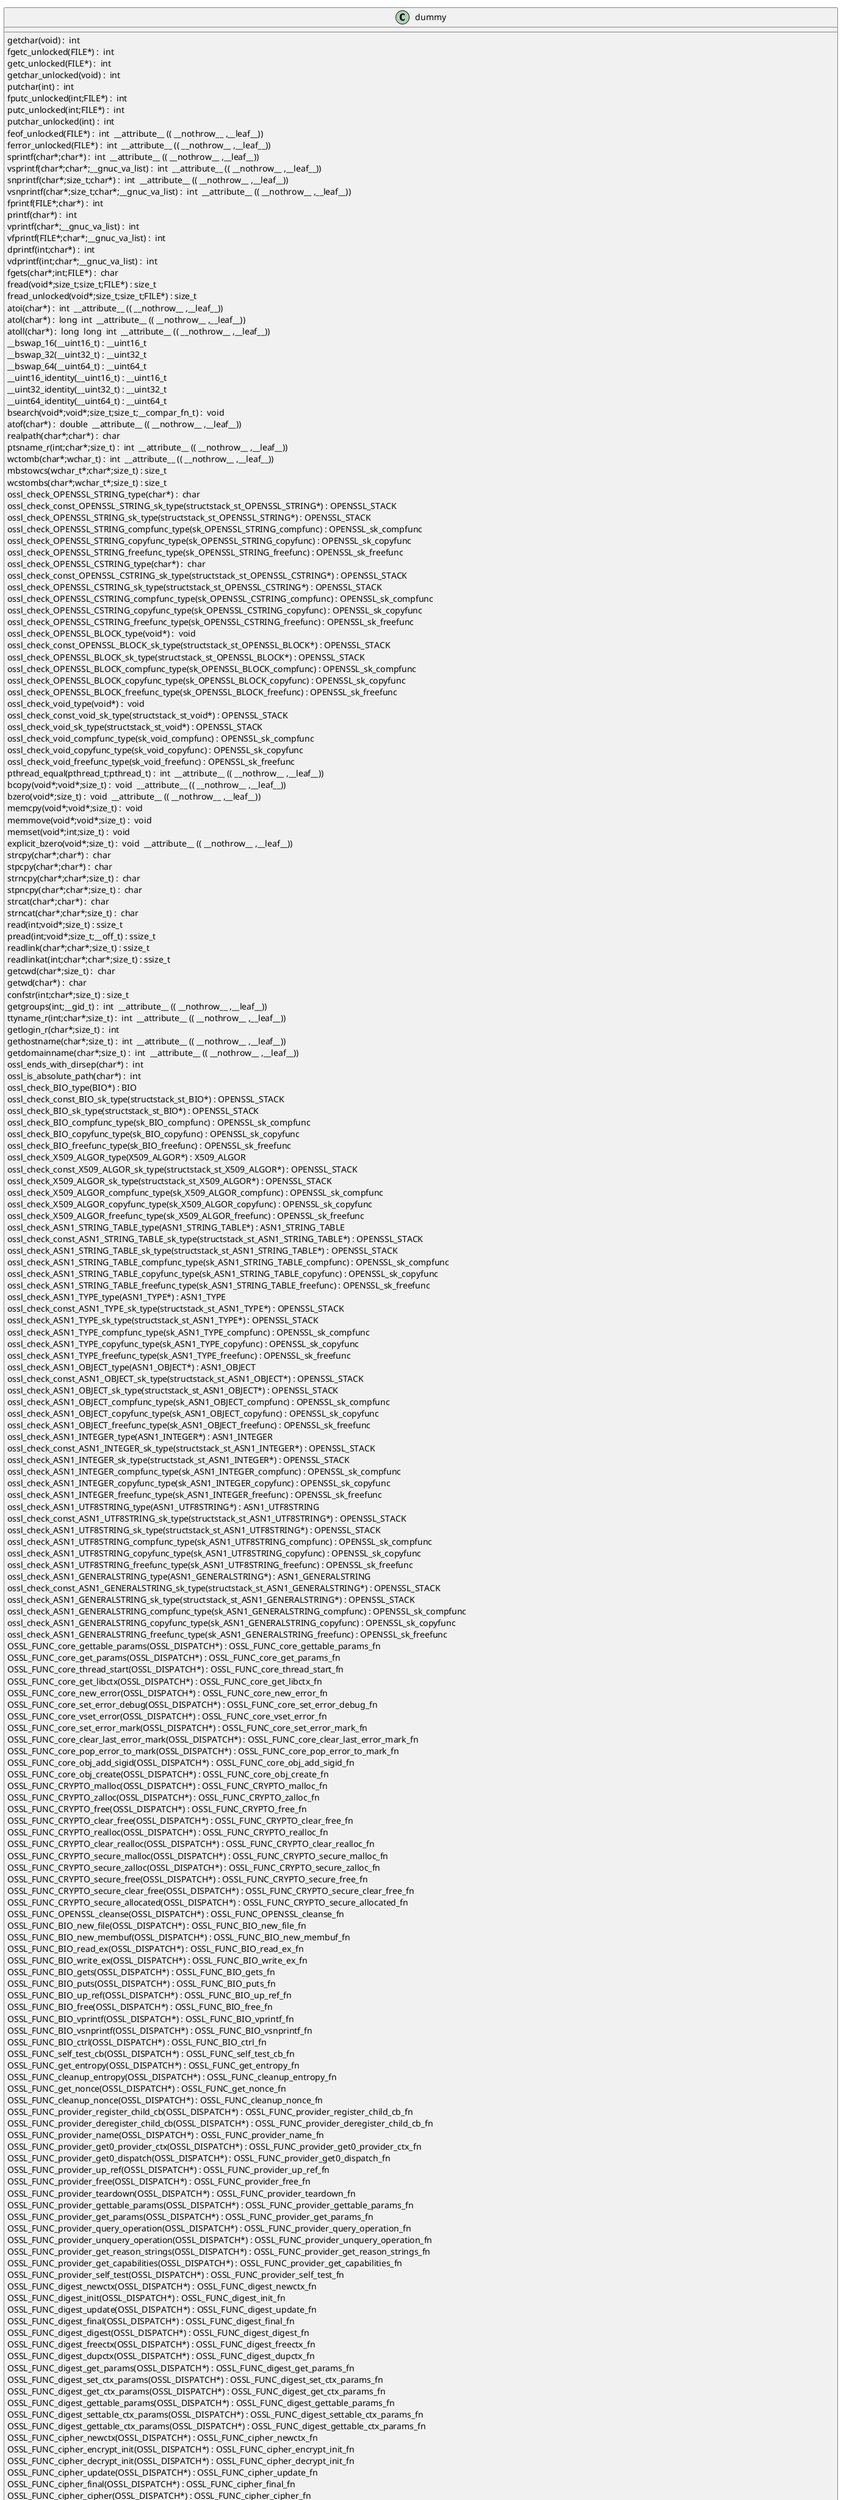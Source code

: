 @startuml
!pragma layout smetana
class dummy {
getchar(void) :  int  [[[./../../.././qc/crypto/conf/conf_sap.c.html#742]]]
fgetc_unlocked(FILE*) :  int  [[[./../../.././qc/crypto/conf/conf_sap.c.html#751]]]
getc_unlocked(FILE*) :  int  [[[./../../.././qc/crypto/conf/conf_sap.c.html#761]]]
getchar_unlocked(void) :  int  [[[./../../.././qc/crypto/conf/conf_sap.c.html#768]]]
putchar(int) :  int  [[[./../../.././qc/crypto/conf/conf_sap.c.html#777]]]
fputc_unlocked(int;FILE*) :  int  [[[./../../.././qc/crypto/conf/conf_sap.c.html#786]]]
putc_unlocked(int;FILE*) :  int  [[[./../../.././qc/crypto/conf/conf_sap.c.html#796]]]
putchar_unlocked(int) :  int  [[[./../../.././qc/crypto/conf/conf_sap.c.html#803]]]
feof_unlocked(FILE*) :  int  __attribute__ (( __nothrow__ ,__leaf__)) [[[./../../.././qc/crypto/conf/conf_sap.c.html#809]]]
ferror_unlocked(FILE*) :  int  __attribute__ (( __nothrow__ ,__leaf__)) [[[./../../.././qc/crypto/conf/conf_sap.c.html#816]]]
sprintf(char*;char*) :  int  __attribute__ (( __nothrow__ ,__leaf__)) [[[./../../.././qc/crypto/conf/conf_sap.c.html#835]]]
vsprintf(char*;char*;__gnuc_va_list) :  int  __attribute__ (( __nothrow__ ,__leaf__)) [[[./../../.././qc/crypto/conf/conf_sap.c.html#848]]]
snprintf(char*;size_t;char*) :  int  __attribute__ (( __nothrow__ ,__leaf__)) [[[./../../.././qc/crypto/conf/conf_sap.c.html#867]]]
vsnprintf(char*;size_t;char*;__gnuc_va_list) :  int  __attribute__ (( __nothrow__ ,__leaf__)) [[[./../../.././qc/crypto/conf/conf_sap.c.html#881]]]
fprintf(FILE*;char*) :  int  [[[./../../.././qc/crypto/conf/conf_sap.c.html#902]]]
printf(char*) :  int  [[[./../../.././qc/crypto/conf/conf_sap.c.html#909]]]
vprintf(char*;__gnuc_va_list) :  int  [[[./../../.././qc/crypto/conf/conf_sap.c.html#921]]]
vfprintf(FILE*;char*;__gnuc_va_list) :  int  [[[./../../.././qc/crypto/conf/conf_sap.c.html#931]]]
dprintf(int;char*) :  int  [[[./../../.././qc/crypto/conf/conf_sap.c.html#946]]]
vdprintf(int;char*;__gnuc_va_list) :  int  [[[./../../.././qc/crypto/conf/conf_sap.c.html#957]]]
fgets(char*;int;FILE*) :  char  [[[./../../.././qc/crypto/conf/conf_sap.c.html#976]]]
fread(void*;size_t;size_t;FILE*) : size_t [[[./../../.././qc/crypto/conf/conf_sap.c.html#1002]]]
fread_unlocked(void*;size_t;size_t;FILE*) : size_t [[[./../../.././qc/crypto/conf/conf_sap.c.html#1029]]]
atoi(char*) :  int  __attribute__ (( __nothrow__ ,__leaf__)) [[[./../../.././qc/crypto/conf/conf_sap.c.html#1215]]]
atol(char*) :  long  int  __attribute__ (( __nothrow__ ,__leaf__)) [[[./../../.././qc/crypto/conf/conf_sap.c.html#1220]]]
atoll(char*) :  long  long  int  __attribute__ (( __nothrow__ ,__leaf__)) [[[./../../.././qc/crypto/conf/conf_sap.c.html#1227]]]
__bswap_16(__uint16_t) : __uint16_t [[[./../../.././qc/crypto/conf/conf_sap.c.html#1380]]]
__bswap_32(__uint32_t) : __uint32_t [[[./../../.././qc/crypto/conf/conf_sap.c.html#1395]]]
__bswap_64(__uint64_t) : __uint64_t [[[./../../.././qc/crypto/conf/conf_sap.c.html#1405]]]
__uint16_identity(__uint16_t) : __uint16_t [[[./../../.././qc/crypto/conf/conf_sap.c.html#1417]]]
__uint32_identity(__uint32_t) : __uint32_t [[[./../../.././qc/crypto/conf/conf_sap.c.html#1423]]]
__uint64_identity(__uint64_t) : __uint64_t [[[./../../.././qc/crypto/conf/conf_sap.c.html#1429]]]
bsearch(void*;void*;size_t;size_t;__compar_fn_t) :  void  [[[./../../.././qc/crypto/conf/conf_sap.c.html#2097]]]
atof(char*) :  double  __attribute__ (( __nothrow__ ,__leaf__)) [[[./../../.././qc/crypto/conf/conf_sap.c.html#1]]]
realpath(char*;char*) :  char  [[[./../../.././qc/crypto/conf/conf_sap.c.html#1]]]
ptsname_r(int;char*;size_t) :  int  __attribute__ (( __nothrow__ ,__leaf__)) [[[./../../.././qc/crypto/conf/conf_sap.c.html#1]]]
wctomb(char*;wchar_t) :  int  __attribute__ (( __nothrow__ ,__leaf__)) [[[./../../.././qc/crypto/conf/conf_sap.c.html#1]]]
mbstowcs(wchar_t*;char*;size_t) : size_t [[[./../../.././qc/crypto/conf/conf_sap.c.html#1]]]
wcstombs(char*;wchar_t*;size_t) : size_t [[[./../../.././qc/crypto/conf/conf_sap.c.html#1]]]
ossl_check_OPENSSL_STRING_type(char*) :  char  [[[./../../.././qc/crypto/conf/conf_sap.c.html#1]]]
ossl_check_const_OPENSSL_STRING_sk_type(structstack_st_OPENSSL_STRING*) : OPENSSL_STACK [[[./../../.././qc/crypto/conf/conf_sap.c.html#1]]]
ossl_check_OPENSSL_STRING_sk_type(structstack_st_OPENSSL_STRING*) : OPENSSL_STACK [[[./../../.././qc/crypto/conf/conf_sap.c.html#1]]]
ossl_check_OPENSSL_STRING_compfunc_type(sk_OPENSSL_STRING_compfunc) : OPENSSL_sk_compfunc [[[./../../.././qc/crypto/conf/conf_sap.c.html#1]]]
ossl_check_OPENSSL_STRING_copyfunc_type(sk_OPENSSL_STRING_copyfunc) : OPENSSL_sk_copyfunc [[[./../../.././qc/crypto/conf/conf_sap.c.html#1]]]
ossl_check_OPENSSL_STRING_freefunc_type(sk_OPENSSL_STRING_freefunc) : OPENSSL_sk_freefunc [[[./../../.././qc/crypto/conf/conf_sap.c.html#1]]]
ossl_check_OPENSSL_CSTRING_type(char*) :  char  [[[./../../.././qc/crypto/conf/conf_sap.c.html#1]]]
ossl_check_const_OPENSSL_CSTRING_sk_type(structstack_st_OPENSSL_CSTRING*) : OPENSSL_STACK [[[./../../.././qc/crypto/conf/conf_sap.c.html#1]]]
ossl_check_OPENSSL_CSTRING_sk_type(structstack_st_OPENSSL_CSTRING*) : OPENSSL_STACK [[[./../../.././qc/crypto/conf/conf_sap.c.html#1]]]
ossl_check_OPENSSL_CSTRING_compfunc_type(sk_OPENSSL_CSTRING_compfunc) : OPENSSL_sk_compfunc [[[./../../.././qc/crypto/conf/conf_sap.c.html#1]]]
ossl_check_OPENSSL_CSTRING_copyfunc_type(sk_OPENSSL_CSTRING_copyfunc) : OPENSSL_sk_copyfunc [[[./../../.././qc/crypto/conf/conf_sap.c.html#1]]]
ossl_check_OPENSSL_CSTRING_freefunc_type(sk_OPENSSL_CSTRING_freefunc) : OPENSSL_sk_freefunc [[[./../../.././qc/crypto/conf/conf_sap.c.html#1]]]
ossl_check_OPENSSL_BLOCK_type(void*) :  void  [[[./../../.././qc/crypto/conf/conf_sap.c.html#1]]]
ossl_check_const_OPENSSL_BLOCK_sk_type(structstack_st_OPENSSL_BLOCK*) : OPENSSL_STACK [[[./../../.././qc/crypto/conf/conf_sap.c.html#1]]]
ossl_check_OPENSSL_BLOCK_sk_type(structstack_st_OPENSSL_BLOCK*) : OPENSSL_STACK [[[./../../.././qc/crypto/conf/conf_sap.c.html#1]]]
ossl_check_OPENSSL_BLOCK_compfunc_type(sk_OPENSSL_BLOCK_compfunc) : OPENSSL_sk_compfunc [[[./../../.././qc/crypto/conf/conf_sap.c.html#1]]]
ossl_check_OPENSSL_BLOCK_copyfunc_type(sk_OPENSSL_BLOCK_copyfunc) : OPENSSL_sk_copyfunc [[[./../../.././qc/crypto/conf/conf_sap.c.html#1]]]
ossl_check_OPENSSL_BLOCK_freefunc_type(sk_OPENSSL_BLOCK_freefunc) : OPENSSL_sk_freefunc [[[./../../.././qc/crypto/conf/conf_sap.c.html#1]]]
ossl_check_void_type(void*) :  void  [[[./../../.././qc/crypto/conf/conf_sap.c.html#1]]]
ossl_check_const_void_sk_type(structstack_st_void*) : OPENSSL_STACK [[[./../../.././qc/crypto/conf/conf_sap.c.html#1]]]
ossl_check_void_sk_type(structstack_st_void*) : OPENSSL_STACK [[[./../../.././qc/crypto/conf/conf_sap.c.html#1]]]
ossl_check_void_compfunc_type(sk_void_compfunc) : OPENSSL_sk_compfunc [[[./../../.././qc/crypto/conf/conf_sap.c.html#1]]]
ossl_check_void_copyfunc_type(sk_void_copyfunc) : OPENSSL_sk_copyfunc [[[./../../.././qc/crypto/conf/conf_sap.c.html#1]]]
ossl_check_void_freefunc_type(sk_void_freefunc) : OPENSSL_sk_freefunc [[[./../../.././qc/crypto/conf/conf_sap.c.html#1]]]
pthread_equal(pthread_t;pthread_t) :  int  __attribute__ (( __nothrow__ ,__leaf__)) [[[./../../.././qc/crypto/conf/conf_sap.c.html#1]]]
bcopy(void*;void*;size_t) :  void  __attribute__ (( __nothrow__ ,__leaf__)) [[[./../../.././qc/crypto/conf/conf_sap.c.html#1]]]
bzero(void*;size_t) :  void  __attribute__ (( __nothrow__ ,__leaf__)) [[[./../../.././qc/crypto/conf/conf_sap.c.html#1]]]
memcpy(void*;void*;size_t) :  void  [[[./../../.././qc/crypto/conf/conf_sap.c.html#1]]]
memmove(void*;void*;size_t) :  void  [[[./../../.././qc/crypto/conf/conf_sap.c.html#1]]]
memset(void*;int;size_t) :  void  [[[./../../.././qc/crypto/conf/conf_sap.c.html#1]]]
explicit_bzero(void*;size_t) :  void  __attribute__ (( __nothrow__ ,__leaf__)) [[[./../../.././qc/crypto/conf/conf_sap.c.html#1]]]
strcpy(char*;char*) :  char  [[[./../../.././qc/crypto/conf/conf_sap.c.html#1]]]
stpcpy(char*;char*) :  char  [[[./../../.././qc/crypto/conf/conf_sap.c.html#1]]]
strncpy(char*;char*;size_t) :  char  [[[./../../.././qc/crypto/conf/conf_sap.c.html#1]]]
stpncpy(char*;char*;size_t) :  char  [[[./../../.././qc/crypto/conf/conf_sap.c.html#1]]]
strcat(char*;char*) :  char  [[[./../../.././qc/crypto/conf/conf_sap.c.html#1]]]
strncat(char*;char*;size_t) :  char  [[[./../../.././qc/crypto/conf/conf_sap.c.html#1]]]
read(int;void*;size_t) : ssize_t [[[./../../.././qc/crypto/conf/conf_sap.c.html#1]]]
pread(int;void*;size_t;__off_t) : ssize_t [[[./../../.././qc/crypto/conf/conf_sap.c.html#1]]]
readlink(char*;char*;size_t) : ssize_t [[[./../../.././qc/crypto/conf/conf_sap.c.html#1]]]
readlinkat(int;char*;char*;size_t) : ssize_t [[[./../../.././qc/crypto/conf/conf_sap.c.html#1]]]
getcwd(char*;size_t) :  char  [[[./../../.././qc/crypto/conf/conf_sap.c.html#1]]]
getwd(char*) :  char  [[[./../../.././qc/crypto/conf/conf_sap.c.html#1]]]
confstr(int;char*;size_t) : size_t [[[./../../.././qc/crypto/conf/conf_sap.c.html#1]]]
getgroups(int;__gid_t) :  int  __attribute__ (( __nothrow__ ,__leaf__)) [[[./../../.././qc/crypto/conf/conf_sap.c.html#1]]]
ttyname_r(int;char*;size_t) :  int  __attribute__ (( __nothrow__ ,__leaf__)) [[[./../../.././qc/crypto/conf/conf_sap.c.html#1]]]
getlogin_r(char*;size_t) :  int  [[[./../../.././qc/crypto/conf/conf_sap.c.html#1]]]
gethostname(char*;size_t) :  int  __attribute__ (( __nothrow__ ,__leaf__)) [[[./../../.././qc/crypto/conf/conf_sap.c.html#1]]]
getdomainname(char*;size_t) :  int  __attribute__ (( __nothrow__ ,__leaf__)) [[[./../../.././qc/crypto/conf/conf_sap.c.html#1]]]
ossl_ends_with_dirsep(char*) :  int  [[[./../../.././qc/crypto/conf/conf_sap.c.html#1]]]
ossl_is_absolute_path(char*) :  int  [[[./../../.././qc/crypto/conf/conf_sap.c.html#1]]]
ossl_check_BIO_type(BIO*) : BIO [[[./../../.././qc/crypto/conf/conf_sap.c.html#1]]]
ossl_check_const_BIO_sk_type(structstack_st_BIO*) : OPENSSL_STACK [[[./../../.././qc/crypto/conf/conf_sap.c.html#1]]]
ossl_check_BIO_sk_type(structstack_st_BIO*) : OPENSSL_STACK [[[./../../.././qc/crypto/conf/conf_sap.c.html#1]]]
ossl_check_BIO_compfunc_type(sk_BIO_compfunc) : OPENSSL_sk_compfunc [[[./../../.././qc/crypto/conf/conf_sap.c.html#1]]]
ossl_check_BIO_copyfunc_type(sk_BIO_copyfunc) : OPENSSL_sk_copyfunc [[[./../../.././qc/crypto/conf/conf_sap.c.html#1]]]
ossl_check_BIO_freefunc_type(sk_BIO_freefunc) : OPENSSL_sk_freefunc [[[./../../.././qc/crypto/conf/conf_sap.c.html#1]]]
ossl_check_X509_ALGOR_type(X509_ALGOR*) : X509_ALGOR [[[./../../.././qc/crypto/conf/conf_sap.c.html#1]]]
ossl_check_const_X509_ALGOR_sk_type(structstack_st_X509_ALGOR*) : OPENSSL_STACK [[[./../../.././qc/crypto/conf/conf_sap.c.html#1]]]
ossl_check_X509_ALGOR_sk_type(structstack_st_X509_ALGOR*) : OPENSSL_STACK [[[./../../.././qc/crypto/conf/conf_sap.c.html#1]]]
ossl_check_X509_ALGOR_compfunc_type(sk_X509_ALGOR_compfunc) : OPENSSL_sk_compfunc [[[./../../.././qc/crypto/conf/conf_sap.c.html#1]]]
ossl_check_X509_ALGOR_copyfunc_type(sk_X509_ALGOR_copyfunc) : OPENSSL_sk_copyfunc [[[./../../.././qc/crypto/conf/conf_sap.c.html#1]]]
ossl_check_X509_ALGOR_freefunc_type(sk_X509_ALGOR_freefunc) : OPENSSL_sk_freefunc [[[./../../.././qc/crypto/conf/conf_sap.c.html#1]]]
ossl_check_ASN1_STRING_TABLE_type(ASN1_STRING_TABLE*) : ASN1_STRING_TABLE [[[./../../.././qc/crypto/conf/conf_sap.c.html#1]]]
ossl_check_const_ASN1_STRING_TABLE_sk_type(structstack_st_ASN1_STRING_TABLE*) : OPENSSL_STACK [[[./../../.././qc/crypto/conf/conf_sap.c.html#1]]]
ossl_check_ASN1_STRING_TABLE_sk_type(structstack_st_ASN1_STRING_TABLE*) : OPENSSL_STACK [[[./../../.././qc/crypto/conf/conf_sap.c.html#1]]]
ossl_check_ASN1_STRING_TABLE_compfunc_type(sk_ASN1_STRING_TABLE_compfunc) : OPENSSL_sk_compfunc [[[./../../.././qc/crypto/conf/conf_sap.c.html#1]]]
ossl_check_ASN1_STRING_TABLE_copyfunc_type(sk_ASN1_STRING_TABLE_copyfunc) : OPENSSL_sk_copyfunc [[[./../../.././qc/crypto/conf/conf_sap.c.html#1]]]
ossl_check_ASN1_STRING_TABLE_freefunc_type(sk_ASN1_STRING_TABLE_freefunc) : OPENSSL_sk_freefunc [[[./../../.././qc/crypto/conf/conf_sap.c.html#1]]]
ossl_check_ASN1_TYPE_type(ASN1_TYPE*) : ASN1_TYPE [[[./../../.././qc/crypto/conf/conf_sap.c.html#1]]]
ossl_check_const_ASN1_TYPE_sk_type(structstack_st_ASN1_TYPE*) : OPENSSL_STACK [[[./../../.././qc/crypto/conf/conf_sap.c.html#1]]]
ossl_check_ASN1_TYPE_sk_type(structstack_st_ASN1_TYPE*) : OPENSSL_STACK [[[./../../.././qc/crypto/conf/conf_sap.c.html#1]]]
ossl_check_ASN1_TYPE_compfunc_type(sk_ASN1_TYPE_compfunc) : OPENSSL_sk_compfunc [[[./../../.././qc/crypto/conf/conf_sap.c.html#1]]]
ossl_check_ASN1_TYPE_copyfunc_type(sk_ASN1_TYPE_copyfunc) : OPENSSL_sk_copyfunc [[[./../../.././qc/crypto/conf/conf_sap.c.html#1]]]
ossl_check_ASN1_TYPE_freefunc_type(sk_ASN1_TYPE_freefunc) : OPENSSL_sk_freefunc [[[./../../.././qc/crypto/conf/conf_sap.c.html#1]]]
ossl_check_ASN1_OBJECT_type(ASN1_OBJECT*) : ASN1_OBJECT [[[./../../.././qc/crypto/conf/conf_sap.c.html#1]]]
ossl_check_const_ASN1_OBJECT_sk_type(structstack_st_ASN1_OBJECT*) : OPENSSL_STACK [[[./../../.././qc/crypto/conf/conf_sap.c.html#1]]]
ossl_check_ASN1_OBJECT_sk_type(structstack_st_ASN1_OBJECT*) : OPENSSL_STACK [[[./../../.././qc/crypto/conf/conf_sap.c.html#1]]]
ossl_check_ASN1_OBJECT_compfunc_type(sk_ASN1_OBJECT_compfunc) : OPENSSL_sk_compfunc [[[./../../.././qc/crypto/conf/conf_sap.c.html#1]]]
ossl_check_ASN1_OBJECT_copyfunc_type(sk_ASN1_OBJECT_copyfunc) : OPENSSL_sk_copyfunc [[[./../../.././qc/crypto/conf/conf_sap.c.html#1]]]
ossl_check_ASN1_OBJECT_freefunc_type(sk_ASN1_OBJECT_freefunc) : OPENSSL_sk_freefunc [[[./../../.././qc/crypto/conf/conf_sap.c.html#1]]]
ossl_check_ASN1_INTEGER_type(ASN1_INTEGER*) : ASN1_INTEGER [[[./../../.././qc/crypto/conf/conf_sap.c.html#1]]]
ossl_check_const_ASN1_INTEGER_sk_type(structstack_st_ASN1_INTEGER*) : OPENSSL_STACK [[[./../../.././qc/crypto/conf/conf_sap.c.html#1]]]
ossl_check_ASN1_INTEGER_sk_type(structstack_st_ASN1_INTEGER*) : OPENSSL_STACK [[[./../../.././qc/crypto/conf/conf_sap.c.html#1]]]
ossl_check_ASN1_INTEGER_compfunc_type(sk_ASN1_INTEGER_compfunc) : OPENSSL_sk_compfunc [[[./../../.././qc/crypto/conf/conf_sap.c.html#1]]]
ossl_check_ASN1_INTEGER_copyfunc_type(sk_ASN1_INTEGER_copyfunc) : OPENSSL_sk_copyfunc [[[./../../.././qc/crypto/conf/conf_sap.c.html#1]]]
ossl_check_ASN1_INTEGER_freefunc_type(sk_ASN1_INTEGER_freefunc) : OPENSSL_sk_freefunc [[[./../../.././qc/crypto/conf/conf_sap.c.html#1]]]
ossl_check_ASN1_UTF8STRING_type(ASN1_UTF8STRING*) : ASN1_UTF8STRING [[[./../../.././qc/crypto/conf/conf_sap.c.html#1]]]
ossl_check_const_ASN1_UTF8STRING_sk_type(structstack_st_ASN1_UTF8STRING*) : OPENSSL_STACK [[[./../../.././qc/crypto/conf/conf_sap.c.html#1]]]
ossl_check_ASN1_UTF8STRING_sk_type(structstack_st_ASN1_UTF8STRING*) : OPENSSL_STACK [[[./../../.././qc/crypto/conf/conf_sap.c.html#1]]]
ossl_check_ASN1_UTF8STRING_compfunc_type(sk_ASN1_UTF8STRING_compfunc) : OPENSSL_sk_compfunc [[[./../../.././qc/crypto/conf/conf_sap.c.html#1]]]
ossl_check_ASN1_UTF8STRING_copyfunc_type(sk_ASN1_UTF8STRING_copyfunc) : OPENSSL_sk_copyfunc [[[./../../.././qc/crypto/conf/conf_sap.c.html#1]]]
ossl_check_ASN1_UTF8STRING_freefunc_type(sk_ASN1_UTF8STRING_freefunc) : OPENSSL_sk_freefunc [[[./../../.././qc/crypto/conf/conf_sap.c.html#1]]]
ossl_check_ASN1_GENERALSTRING_type(ASN1_GENERALSTRING*) : ASN1_GENERALSTRING [[[./../../.././qc/crypto/conf/conf_sap.c.html#1]]]
ossl_check_const_ASN1_GENERALSTRING_sk_type(structstack_st_ASN1_GENERALSTRING*) : OPENSSL_STACK [[[./../../.././qc/crypto/conf/conf_sap.c.html#1]]]
ossl_check_ASN1_GENERALSTRING_sk_type(structstack_st_ASN1_GENERALSTRING*) : OPENSSL_STACK [[[./../../.././qc/crypto/conf/conf_sap.c.html#1]]]
ossl_check_ASN1_GENERALSTRING_compfunc_type(sk_ASN1_GENERALSTRING_compfunc) : OPENSSL_sk_compfunc [[[./../../.././qc/crypto/conf/conf_sap.c.html#1]]]
ossl_check_ASN1_GENERALSTRING_copyfunc_type(sk_ASN1_GENERALSTRING_copyfunc) : OPENSSL_sk_copyfunc [[[./../../.././qc/crypto/conf/conf_sap.c.html#1]]]
ossl_check_ASN1_GENERALSTRING_freefunc_type(sk_ASN1_GENERALSTRING_freefunc) : OPENSSL_sk_freefunc [[[./../../.././qc/crypto/conf/conf_sap.c.html#1]]]
OSSL_FUNC_core_gettable_params(OSSL_DISPATCH*) : OSSL_FUNC_core_gettable_params_fn [[[./../../.././qc/crypto/conf/conf_sap.c.html#1]]]
OSSL_FUNC_core_get_params(OSSL_DISPATCH*) : OSSL_FUNC_core_get_params_fn [[[./../../.././qc/crypto/conf/conf_sap.c.html#1]]]
OSSL_FUNC_core_thread_start(OSSL_DISPATCH*) : OSSL_FUNC_core_thread_start_fn [[[./../../.././qc/crypto/conf/conf_sap.c.html#1]]]
OSSL_FUNC_core_get_libctx(OSSL_DISPATCH*) : OSSL_FUNC_core_get_libctx_fn [[[./../../.././qc/crypto/conf/conf_sap.c.html#1]]]
OSSL_FUNC_core_new_error(OSSL_DISPATCH*) : OSSL_FUNC_core_new_error_fn [[[./../../.././qc/crypto/conf/conf_sap.c.html#1]]]
OSSL_FUNC_core_set_error_debug(OSSL_DISPATCH*) : OSSL_FUNC_core_set_error_debug_fn [[[./../../.././qc/crypto/conf/conf_sap.c.html#1]]]
OSSL_FUNC_core_vset_error(OSSL_DISPATCH*) : OSSL_FUNC_core_vset_error_fn [[[./../../.././qc/crypto/conf/conf_sap.c.html#1]]]
OSSL_FUNC_core_set_error_mark(OSSL_DISPATCH*) : OSSL_FUNC_core_set_error_mark_fn [[[./../../.././qc/crypto/conf/conf_sap.c.html#1]]]
OSSL_FUNC_core_clear_last_error_mark(OSSL_DISPATCH*) : OSSL_FUNC_core_clear_last_error_mark_fn [[[./../../.././qc/crypto/conf/conf_sap.c.html#1]]]
OSSL_FUNC_core_pop_error_to_mark(OSSL_DISPATCH*) : OSSL_FUNC_core_pop_error_to_mark_fn [[[./../../.././qc/crypto/conf/conf_sap.c.html#1]]]
OSSL_FUNC_core_obj_add_sigid(OSSL_DISPATCH*) : OSSL_FUNC_core_obj_add_sigid_fn [[[./../../.././qc/crypto/conf/conf_sap.c.html#1]]]
OSSL_FUNC_core_obj_create(OSSL_DISPATCH*) : OSSL_FUNC_core_obj_create_fn [[[./../../.././qc/crypto/conf/conf_sap.c.html#1]]]
OSSL_FUNC_CRYPTO_malloc(OSSL_DISPATCH*) : OSSL_FUNC_CRYPTO_malloc_fn [[[./../../.././qc/crypto/conf/conf_sap.c.html#1]]]
OSSL_FUNC_CRYPTO_zalloc(OSSL_DISPATCH*) : OSSL_FUNC_CRYPTO_zalloc_fn [[[./../../.././qc/crypto/conf/conf_sap.c.html#1]]]
OSSL_FUNC_CRYPTO_free(OSSL_DISPATCH*) : OSSL_FUNC_CRYPTO_free_fn [[[./../../.././qc/crypto/conf/conf_sap.c.html#1]]]
OSSL_FUNC_CRYPTO_clear_free(OSSL_DISPATCH*) : OSSL_FUNC_CRYPTO_clear_free_fn [[[./../../.././qc/crypto/conf/conf_sap.c.html#1]]]
OSSL_FUNC_CRYPTO_realloc(OSSL_DISPATCH*) : OSSL_FUNC_CRYPTO_realloc_fn [[[./../../.././qc/crypto/conf/conf_sap.c.html#1]]]
OSSL_FUNC_CRYPTO_clear_realloc(OSSL_DISPATCH*) : OSSL_FUNC_CRYPTO_clear_realloc_fn [[[./../../.././qc/crypto/conf/conf_sap.c.html#1]]]
OSSL_FUNC_CRYPTO_secure_malloc(OSSL_DISPATCH*) : OSSL_FUNC_CRYPTO_secure_malloc_fn [[[./../../.././qc/crypto/conf/conf_sap.c.html#1]]]
OSSL_FUNC_CRYPTO_secure_zalloc(OSSL_DISPATCH*) : OSSL_FUNC_CRYPTO_secure_zalloc_fn [[[./../../.././qc/crypto/conf/conf_sap.c.html#1]]]
OSSL_FUNC_CRYPTO_secure_free(OSSL_DISPATCH*) : OSSL_FUNC_CRYPTO_secure_free_fn [[[./../../.././qc/crypto/conf/conf_sap.c.html#1]]]
OSSL_FUNC_CRYPTO_secure_clear_free(OSSL_DISPATCH*) : OSSL_FUNC_CRYPTO_secure_clear_free_fn [[[./../../.././qc/crypto/conf/conf_sap.c.html#1]]]
OSSL_FUNC_CRYPTO_secure_allocated(OSSL_DISPATCH*) : OSSL_FUNC_CRYPTO_secure_allocated_fn [[[./../../.././qc/crypto/conf/conf_sap.c.html#1]]]
OSSL_FUNC_OPENSSL_cleanse(OSSL_DISPATCH*) : OSSL_FUNC_OPENSSL_cleanse_fn [[[./../../.././qc/crypto/conf/conf_sap.c.html#1]]]
OSSL_FUNC_BIO_new_file(OSSL_DISPATCH*) : OSSL_FUNC_BIO_new_file_fn [[[./../../.././qc/crypto/conf/conf_sap.c.html#1]]]
OSSL_FUNC_BIO_new_membuf(OSSL_DISPATCH*) : OSSL_FUNC_BIO_new_membuf_fn [[[./../../.././qc/crypto/conf/conf_sap.c.html#1]]]
OSSL_FUNC_BIO_read_ex(OSSL_DISPATCH*) : OSSL_FUNC_BIO_read_ex_fn [[[./../../.././qc/crypto/conf/conf_sap.c.html#1]]]
OSSL_FUNC_BIO_write_ex(OSSL_DISPATCH*) : OSSL_FUNC_BIO_write_ex_fn [[[./../../.././qc/crypto/conf/conf_sap.c.html#1]]]
OSSL_FUNC_BIO_gets(OSSL_DISPATCH*) : OSSL_FUNC_BIO_gets_fn [[[./../../.././qc/crypto/conf/conf_sap.c.html#1]]]
OSSL_FUNC_BIO_puts(OSSL_DISPATCH*) : OSSL_FUNC_BIO_puts_fn [[[./../../.././qc/crypto/conf/conf_sap.c.html#1]]]
OSSL_FUNC_BIO_up_ref(OSSL_DISPATCH*) : OSSL_FUNC_BIO_up_ref_fn [[[./../../.././qc/crypto/conf/conf_sap.c.html#1]]]
OSSL_FUNC_BIO_free(OSSL_DISPATCH*) : OSSL_FUNC_BIO_free_fn [[[./../../.././qc/crypto/conf/conf_sap.c.html#1]]]
OSSL_FUNC_BIO_vprintf(OSSL_DISPATCH*) : OSSL_FUNC_BIO_vprintf_fn [[[./../../.././qc/crypto/conf/conf_sap.c.html#1]]]
OSSL_FUNC_BIO_vsnprintf(OSSL_DISPATCH*) : OSSL_FUNC_BIO_vsnprintf_fn [[[./../../.././qc/crypto/conf/conf_sap.c.html#1]]]
OSSL_FUNC_BIO_ctrl(OSSL_DISPATCH*) : OSSL_FUNC_BIO_ctrl_fn [[[./../../.././qc/crypto/conf/conf_sap.c.html#1]]]
OSSL_FUNC_self_test_cb(OSSL_DISPATCH*) : OSSL_FUNC_self_test_cb_fn [[[./../../.././qc/crypto/conf/conf_sap.c.html#1]]]
OSSL_FUNC_get_entropy(OSSL_DISPATCH*) : OSSL_FUNC_get_entropy_fn [[[./../../.././qc/crypto/conf/conf_sap.c.html#1]]]
OSSL_FUNC_cleanup_entropy(OSSL_DISPATCH*) : OSSL_FUNC_cleanup_entropy_fn [[[./../../.././qc/crypto/conf/conf_sap.c.html#1]]]
OSSL_FUNC_get_nonce(OSSL_DISPATCH*) : OSSL_FUNC_get_nonce_fn [[[./../../.././qc/crypto/conf/conf_sap.c.html#1]]]
OSSL_FUNC_cleanup_nonce(OSSL_DISPATCH*) : OSSL_FUNC_cleanup_nonce_fn [[[./../../.././qc/crypto/conf/conf_sap.c.html#1]]]
OSSL_FUNC_provider_register_child_cb(OSSL_DISPATCH*) : OSSL_FUNC_provider_register_child_cb_fn [[[./../../.././qc/crypto/conf/conf_sap.c.html#1]]]
OSSL_FUNC_provider_deregister_child_cb(OSSL_DISPATCH*) : OSSL_FUNC_provider_deregister_child_cb_fn [[[./../../.././qc/crypto/conf/conf_sap.c.html#1]]]
OSSL_FUNC_provider_name(OSSL_DISPATCH*) : OSSL_FUNC_provider_name_fn [[[./../../.././qc/crypto/conf/conf_sap.c.html#1]]]
OSSL_FUNC_provider_get0_provider_ctx(OSSL_DISPATCH*) : OSSL_FUNC_provider_get0_provider_ctx_fn [[[./../../.././qc/crypto/conf/conf_sap.c.html#1]]]
OSSL_FUNC_provider_get0_dispatch(OSSL_DISPATCH*) : OSSL_FUNC_provider_get0_dispatch_fn [[[./../../.././qc/crypto/conf/conf_sap.c.html#1]]]
OSSL_FUNC_provider_up_ref(OSSL_DISPATCH*) : OSSL_FUNC_provider_up_ref_fn [[[./../../.././qc/crypto/conf/conf_sap.c.html#1]]]
OSSL_FUNC_provider_free(OSSL_DISPATCH*) : OSSL_FUNC_provider_free_fn [[[./../../.././qc/crypto/conf/conf_sap.c.html#1]]]
OSSL_FUNC_provider_teardown(OSSL_DISPATCH*) : OSSL_FUNC_provider_teardown_fn [[[./../../.././qc/crypto/conf/conf_sap.c.html#1]]]
OSSL_FUNC_provider_gettable_params(OSSL_DISPATCH*) : OSSL_FUNC_provider_gettable_params_fn [[[./../../.././qc/crypto/conf/conf_sap.c.html#1]]]
OSSL_FUNC_provider_get_params(OSSL_DISPATCH*) : OSSL_FUNC_provider_get_params_fn [[[./../../.././qc/crypto/conf/conf_sap.c.html#1]]]
OSSL_FUNC_provider_query_operation(OSSL_DISPATCH*) : OSSL_FUNC_provider_query_operation_fn [[[./../../.././qc/crypto/conf/conf_sap.c.html#1]]]
OSSL_FUNC_provider_unquery_operation(OSSL_DISPATCH*) : OSSL_FUNC_provider_unquery_operation_fn [[[./../../.././qc/crypto/conf/conf_sap.c.html#1]]]
OSSL_FUNC_provider_get_reason_strings(OSSL_DISPATCH*) : OSSL_FUNC_provider_get_reason_strings_fn [[[./../../.././qc/crypto/conf/conf_sap.c.html#1]]]
OSSL_FUNC_provider_get_capabilities(OSSL_DISPATCH*) : OSSL_FUNC_provider_get_capabilities_fn [[[./../../.././qc/crypto/conf/conf_sap.c.html#1]]]
OSSL_FUNC_provider_self_test(OSSL_DISPATCH*) : OSSL_FUNC_provider_self_test_fn [[[./../../.././qc/crypto/conf/conf_sap.c.html#1]]]
OSSL_FUNC_digest_newctx(OSSL_DISPATCH*) : OSSL_FUNC_digest_newctx_fn [[[./../../.././qc/crypto/conf/conf_sap.c.html#1]]]
OSSL_FUNC_digest_init(OSSL_DISPATCH*) : OSSL_FUNC_digest_init_fn [[[./../../.././qc/crypto/conf/conf_sap.c.html#1]]]
OSSL_FUNC_digest_update(OSSL_DISPATCH*) : OSSL_FUNC_digest_update_fn [[[./../../.././qc/crypto/conf/conf_sap.c.html#1]]]
OSSL_FUNC_digest_final(OSSL_DISPATCH*) : OSSL_FUNC_digest_final_fn [[[./../../.././qc/crypto/conf/conf_sap.c.html#1]]]
OSSL_FUNC_digest_digest(OSSL_DISPATCH*) : OSSL_FUNC_digest_digest_fn [[[./../../.././qc/crypto/conf/conf_sap.c.html#1]]]
OSSL_FUNC_digest_freectx(OSSL_DISPATCH*) : OSSL_FUNC_digest_freectx_fn [[[./../../.././qc/crypto/conf/conf_sap.c.html#1]]]
OSSL_FUNC_digest_dupctx(OSSL_DISPATCH*) : OSSL_FUNC_digest_dupctx_fn [[[./../../.././qc/crypto/conf/conf_sap.c.html#1]]]
OSSL_FUNC_digest_get_params(OSSL_DISPATCH*) : OSSL_FUNC_digest_get_params_fn [[[./../../.././qc/crypto/conf/conf_sap.c.html#1]]]
OSSL_FUNC_digest_set_ctx_params(OSSL_DISPATCH*) : OSSL_FUNC_digest_set_ctx_params_fn [[[./../../.././qc/crypto/conf/conf_sap.c.html#1]]]
OSSL_FUNC_digest_get_ctx_params(OSSL_DISPATCH*) : OSSL_FUNC_digest_get_ctx_params_fn [[[./../../.././qc/crypto/conf/conf_sap.c.html#1]]]
OSSL_FUNC_digest_gettable_params(OSSL_DISPATCH*) : OSSL_FUNC_digest_gettable_params_fn [[[./../../.././qc/crypto/conf/conf_sap.c.html#1]]]
OSSL_FUNC_digest_settable_ctx_params(OSSL_DISPATCH*) : OSSL_FUNC_digest_settable_ctx_params_fn [[[./../../.././qc/crypto/conf/conf_sap.c.html#1]]]
OSSL_FUNC_digest_gettable_ctx_params(OSSL_DISPATCH*) : OSSL_FUNC_digest_gettable_ctx_params_fn [[[./../../.././qc/crypto/conf/conf_sap.c.html#1]]]
OSSL_FUNC_cipher_newctx(OSSL_DISPATCH*) : OSSL_FUNC_cipher_newctx_fn [[[./../../.././qc/crypto/conf/conf_sap.c.html#1]]]
OSSL_FUNC_cipher_encrypt_init(OSSL_DISPATCH*) : OSSL_FUNC_cipher_encrypt_init_fn [[[./../../.././qc/crypto/conf/conf_sap.c.html#1]]]
OSSL_FUNC_cipher_decrypt_init(OSSL_DISPATCH*) : OSSL_FUNC_cipher_decrypt_init_fn [[[./../../.././qc/crypto/conf/conf_sap.c.html#1]]]
OSSL_FUNC_cipher_update(OSSL_DISPATCH*) : OSSL_FUNC_cipher_update_fn [[[./../../.././qc/crypto/conf/conf_sap.c.html#1]]]
OSSL_FUNC_cipher_final(OSSL_DISPATCH*) : OSSL_FUNC_cipher_final_fn [[[./../../.././qc/crypto/conf/conf_sap.c.html#1]]]
OSSL_FUNC_cipher_cipher(OSSL_DISPATCH*) : OSSL_FUNC_cipher_cipher_fn [[[./../../.././qc/crypto/conf/conf_sap.c.html#1]]]
OSSL_FUNC_cipher_freectx(OSSL_DISPATCH*) : OSSL_FUNC_cipher_freectx_fn [[[./../../.././qc/crypto/conf/conf_sap.c.html#1]]]
OSSL_FUNC_cipher_dupctx(OSSL_DISPATCH*) : OSSL_FUNC_cipher_dupctx_fn [[[./../../.././qc/crypto/conf/conf_sap.c.html#1]]]
OSSL_FUNC_cipher_get_params(OSSL_DISPATCH*) : OSSL_FUNC_cipher_get_params_fn [[[./../../.././qc/crypto/conf/conf_sap.c.html#1]]]
OSSL_FUNC_cipher_get_ctx_params(OSSL_DISPATCH*) : OSSL_FUNC_cipher_get_ctx_params_fn [[[./../../.././qc/crypto/conf/conf_sap.c.html#1]]]
OSSL_FUNC_cipher_set_ctx_params(OSSL_DISPATCH*) : OSSL_FUNC_cipher_set_ctx_params_fn [[[./../../.././qc/crypto/conf/conf_sap.c.html#1]]]
OSSL_FUNC_cipher_gettable_params(OSSL_DISPATCH*) : OSSL_FUNC_cipher_gettable_params_fn [[[./../../.././qc/crypto/conf/conf_sap.c.html#1]]]
OSSL_FUNC_cipher_settable_ctx_params(OSSL_DISPATCH*) : OSSL_FUNC_cipher_settable_ctx_params_fn [[[./../../.././qc/crypto/conf/conf_sap.c.html#1]]]
OSSL_FUNC_cipher_gettable_ctx_params(OSSL_DISPATCH*) : OSSL_FUNC_cipher_gettable_ctx_params_fn [[[./../../.././qc/crypto/conf/conf_sap.c.html#1]]]
OSSL_FUNC_mac_newctx(OSSL_DISPATCH*) : OSSL_FUNC_mac_newctx_fn [[[./../../.././qc/crypto/conf/conf_sap.c.html#1]]]
OSSL_FUNC_mac_dupctx(OSSL_DISPATCH*) : OSSL_FUNC_mac_dupctx_fn [[[./../../.././qc/crypto/conf/conf_sap.c.html#1]]]
OSSL_FUNC_mac_freectx(OSSL_DISPATCH*) : OSSL_FUNC_mac_freectx_fn [[[./../../.././qc/crypto/conf/conf_sap.c.html#1]]]
OSSL_FUNC_mac_init(OSSL_DISPATCH*) : OSSL_FUNC_mac_init_fn [[[./../../.././qc/crypto/conf/conf_sap.c.html#1]]]
OSSL_FUNC_mac_update(OSSL_DISPATCH*) : OSSL_FUNC_mac_update_fn [[[./../../.././qc/crypto/conf/conf_sap.c.html#1]]]
OSSL_FUNC_mac_final(OSSL_DISPATCH*) : OSSL_FUNC_mac_final_fn [[[./../../.././qc/crypto/conf/conf_sap.c.html#1]]]
OSSL_FUNC_mac_gettable_params(OSSL_DISPATCH*) : OSSL_FUNC_mac_gettable_params_fn [[[./../../.././qc/crypto/conf/conf_sap.c.html#1]]]
OSSL_FUNC_mac_gettable_ctx_params(OSSL_DISPATCH*) : OSSL_FUNC_mac_gettable_ctx_params_fn [[[./../../.././qc/crypto/conf/conf_sap.c.html#1]]]
OSSL_FUNC_mac_settable_ctx_params(OSSL_DISPATCH*) : OSSL_FUNC_mac_settable_ctx_params_fn [[[./../../.././qc/crypto/conf/conf_sap.c.html#1]]]
OSSL_FUNC_mac_get_params(OSSL_DISPATCH*) : OSSL_FUNC_mac_get_params_fn [[[./../../.././qc/crypto/conf/conf_sap.c.html#1]]]
OSSL_FUNC_mac_get_ctx_params(OSSL_DISPATCH*) : OSSL_FUNC_mac_get_ctx_params_fn [[[./../../.././qc/crypto/conf/conf_sap.c.html#1]]]
OSSL_FUNC_mac_set_ctx_params(OSSL_DISPATCH*) : OSSL_FUNC_mac_set_ctx_params_fn [[[./../../.././qc/crypto/conf/conf_sap.c.html#1]]]
OSSL_FUNC_kdf_newctx(OSSL_DISPATCH*) : OSSL_FUNC_kdf_newctx_fn [[[./../../.././qc/crypto/conf/conf_sap.c.html#1]]]
OSSL_FUNC_kdf_dupctx(OSSL_DISPATCH*) : OSSL_FUNC_kdf_dupctx_fn [[[./../../.././qc/crypto/conf/conf_sap.c.html#1]]]
OSSL_FUNC_kdf_freectx(OSSL_DISPATCH*) : OSSL_FUNC_kdf_freectx_fn [[[./../../.././qc/crypto/conf/conf_sap.c.html#1]]]
OSSL_FUNC_kdf_reset(OSSL_DISPATCH*) : OSSL_FUNC_kdf_reset_fn [[[./../../.././qc/crypto/conf/conf_sap.c.html#1]]]
OSSL_FUNC_kdf_derive(OSSL_DISPATCH*) : OSSL_FUNC_kdf_derive_fn [[[./../../.././qc/crypto/conf/conf_sap.c.html#1]]]
OSSL_FUNC_kdf_gettable_params(OSSL_DISPATCH*) : OSSL_FUNC_kdf_gettable_params_fn [[[./../../.././qc/crypto/conf/conf_sap.c.html#1]]]
OSSL_FUNC_kdf_gettable_ctx_params(OSSL_DISPATCH*) : OSSL_FUNC_kdf_gettable_ctx_params_fn [[[./../../.././qc/crypto/conf/conf_sap.c.html#1]]]
OSSL_FUNC_kdf_settable_ctx_params(OSSL_DISPATCH*) : OSSL_FUNC_kdf_settable_ctx_params_fn [[[./../../.././qc/crypto/conf/conf_sap.c.html#1]]]
OSSL_FUNC_kdf_get_params(OSSL_DISPATCH*) : OSSL_FUNC_kdf_get_params_fn [[[./../../.././qc/crypto/conf/conf_sap.c.html#1]]]
OSSL_FUNC_kdf_get_ctx_params(OSSL_DISPATCH*) : OSSL_FUNC_kdf_get_ctx_params_fn [[[./../../.././qc/crypto/conf/conf_sap.c.html#1]]]
OSSL_FUNC_kdf_set_ctx_params(OSSL_DISPATCH*) : OSSL_FUNC_kdf_set_ctx_params_fn [[[./../../.././qc/crypto/conf/conf_sap.c.html#1]]]
OSSL_FUNC_rand_newctx(OSSL_DISPATCH*) : OSSL_FUNC_rand_newctx_fn [[[./../../.././qc/crypto/conf/conf_sap.c.html#1]]]
OSSL_FUNC_rand_freectx(OSSL_DISPATCH*) : OSSL_FUNC_rand_freectx_fn [[[./../../.././qc/crypto/conf/conf_sap.c.html#1]]]
OSSL_FUNC_rand_instantiate(OSSL_DISPATCH*) : OSSL_FUNC_rand_instantiate_fn [[[./../../.././qc/crypto/conf/conf_sap.c.html#1]]]
OSSL_FUNC_rand_uninstantiate(OSSL_DISPATCH*) : OSSL_FUNC_rand_uninstantiate_fn [[[./../../.././qc/crypto/conf/conf_sap.c.html#1]]]
OSSL_FUNC_rand_generate(OSSL_DISPATCH*) : OSSL_FUNC_rand_generate_fn [[[./../../.././qc/crypto/conf/conf_sap.c.html#1]]]
OSSL_FUNC_rand_reseed(OSSL_DISPATCH*) : OSSL_FUNC_rand_reseed_fn [[[./../../.././qc/crypto/conf/conf_sap.c.html#1]]]
OSSL_FUNC_rand_nonce(OSSL_DISPATCH*) : OSSL_FUNC_rand_nonce_fn [[[./../../.././qc/crypto/conf/conf_sap.c.html#1]]]
OSSL_FUNC_rand_enable_locking(OSSL_DISPATCH*) : OSSL_FUNC_rand_enable_locking_fn [[[./../../.././qc/crypto/conf/conf_sap.c.html#1]]]
OSSL_FUNC_rand_lock(OSSL_DISPATCH*) : OSSL_FUNC_rand_lock_fn [[[./../../.././qc/crypto/conf/conf_sap.c.html#1]]]
OSSL_FUNC_rand_unlock(OSSL_DISPATCH*) : OSSL_FUNC_rand_unlock_fn [[[./../../.././qc/crypto/conf/conf_sap.c.html#1]]]
OSSL_FUNC_rand_gettable_params(OSSL_DISPATCH*) : OSSL_FUNC_rand_gettable_params_fn [[[./../../.././qc/crypto/conf/conf_sap.c.html#1]]]
OSSL_FUNC_rand_gettable_ctx_params(OSSL_DISPATCH*) : OSSL_FUNC_rand_gettable_ctx_params_fn [[[./../../.././qc/crypto/conf/conf_sap.c.html#1]]]
OSSL_FUNC_rand_settable_ctx_params(OSSL_DISPATCH*) : OSSL_FUNC_rand_settable_ctx_params_fn [[[./../../.././qc/crypto/conf/conf_sap.c.html#1]]]
OSSL_FUNC_rand_get_params(OSSL_DISPATCH*) : OSSL_FUNC_rand_get_params_fn [[[./../../.././qc/crypto/conf/conf_sap.c.html#1]]]
OSSL_FUNC_rand_get_ctx_params(OSSL_DISPATCH*) : OSSL_FUNC_rand_get_ctx_params_fn [[[./../../.././qc/crypto/conf/conf_sap.c.html#1]]]
OSSL_FUNC_rand_set_ctx_params(OSSL_DISPATCH*) : OSSL_FUNC_rand_set_ctx_params_fn [[[./../../.././qc/crypto/conf/conf_sap.c.html#1]]]
OSSL_FUNC_rand_set_callbacks(OSSL_DISPATCH*) : OSSL_FUNC_rand_set_callbacks_fn [[[./../../.././qc/crypto/conf/conf_sap.c.html#1]]]
OSSL_FUNC_rand_verify_zeroization(OSSL_DISPATCH*) : OSSL_FUNC_rand_verify_zeroization_fn [[[./../../.././qc/crypto/conf/conf_sap.c.html#1]]]
OSSL_FUNC_rand_get_seed(OSSL_DISPATCH*) : OSSL_FUNC_rand_get_seed_fn [[[./../../.././qc/crypto/conf/conf_sap.c.html#1]]]
OSSL_FUNC_rand_clear_seed(OSSL_DISPATCH*) : OSSL_FUNC_rand_clear_seed_fn [[[./../../.././qc/crypto/conf/conf_sap.c.html#1]]]
OSSL_FUNC_keymgmt_new(OSSL_DISPATCH*) : OSSL_FUNC_keymgmt_new_fn [[[./../../.././qc/crypto/conf/conf_sap.c.html#1]]]
OSSL_FUNC_keymgmt_gen_init(OSSL_DISPATCH*) : OSSL_FUNC_keymgmt_gen_init_fn [[[./../../.././qc/crypto/conf/conf_sap.c.html#1]]]
OSSL_FUNC_keymgmt_gen_set_template(OSSL_DISPATCH*) : OSSL_FUNC_keymgmt_gen_set_template_fn [[[./../../.././qc/crypto/conf/conf_sap.c.html#1]]]
OSSL_FUNC_keymgmt_gen_set_params(OSSL_DISPATCH*) : OSSL_FUNC_keymgmt_gen_set_params_fn [[[./../../.././qc/crypto/conf/conf_sap.c.html#1]]]
OSSL_FUNC_keymgmt_gen_settable_params(OSSL_DISPATCH*) : OSSL_FUNC_keymgmt_gen_settable_params_fn [[[./../../.././qc/crypto/conf/conf_sap.c.html#1]]]
OSSL_FUNC_keymgmt_gen(OSSL_DISPATCH*) : OSSL_FUNC_keymgmt_gen_fn [[[./../../.././qc/crypto/conf/conf_sap.c.html#1]]]
OSSL_FUNC_keymgmt_gen_cleanup(OSSL_DISPATCH*) : OSSL_FUNC_keymgmt_gen_cleanup_fn [[[./../../.././qc/crypto/conf/conf_sap.c.html#1]]]
OSSL_FUNC_keymgmt_load(OSSL_DISPATCH*) : OSSL_FUNC_keymgmt_load_fn [[[./../../.././qc/crypto/conf/conf_sap.c.html#1]]]
OSSL_FUNC_keymgmt_free(OSSL_DISPATCH*) : OSSL_FUNC_keymgmt_free_fn [[[./../../.././qc/crypto/conf/conf_sap.c.html#1]]]
OSSL_FUNC_keymgmt_get_params(OSSL_DISPATCH*) : OSSL_FUNC_keymgmt_get_params_fn [[[./../../.././qc/crypto/conf/conf_sap.c.html#1]]]
OSSL_FUNC_keymgmt_gettable_params(OSSL_DISPATCH*) : OSSL_FUNC_keymgmt_gettable_params_fn [[[./../../.././qc/crypto/conf/conf_sap.c.html#1]]]
OSSL_FUNC_keymgmt_set_params(OSSL_DISPATCH*) : OSSL_FUNC_keymgmt_set_params_fn [[[./../../.././qc/crypto/conf/conf_sap.c.html#1]]]
OSSL_FUNC_keymgmt_settable_params(OSSL_DISPATCH*) : OSSL_FUNC_keymgmt_settable_params_fn [[[./../../.././qc/crypto/conf/conf_sap.c.html#1]]]
OSSL_FUNC_keymgmt_query_operation_name(OSSL_DISPATCH*) : OSSL_FUNC_keymgmt_query_operation_name_fn [[[./../../.././qc/crypto/conf/conf_sap.c.html#1]]]
OSSL_FUNC_keymgmt_has(OSSL_DISPATCH*) : OSSL_FUNC_keymgmt_has_fn [[[./../../.././qc/crypto/conf/conf_sap.c.html#1]]]
OSSL_FUNC_keymgmt_validate(OSSL_DISPATCH*) : OSSL_FUNC_keymgmt_validate_fn [[[./../../.././qc/crypto/conf/conf_sap.c.html#1]]]
OSSL_FUNC_keymgmt_match(OSSL_DISPATCH*) : OSSL_FUNC_keymgmt_match_fn [[[./../../.././qc/crypto/conf/conf_sap.c.html#1]]]
OSSL_FUNC_keymgmt_import(OSSL_DISPATCH*) : OSSL_FUNC_keymgmt_import_fn [[[./../../.././qc/crypto/conf/conf_sap.c.html#1]]]
OSSL_FUNC_keymgmt_import_types(OSSL_DISPATCH*) : OSSL_FUNC_keymgmt_import_types_fn [[[./../../.././qc/crypto/conf/conf_sap.c.html#1]]]
OSSL_FUNC_keymgmt_export(OSSL_DISPATCH*) : OSSL_FUNC_keymgmt_export_fn [[[./../../.././qc/crypto/conf/conf_sap.c.html#1]]]
OSSL_FUNC_keymgmt_export_types(OSSL_DISPATCH*) : OSSL_FUNC_keymgmt_export_types_fn [[[./../../.././qc/crypto/conf/conf_sap.c.html#1]]]
OSSL_FUNC_keymgmt_dup(OSSL_DISPATCH*) : OSSL_FUNC_keymgmt_dup_fn [[[./../../.././qc/crypto/conf/conf_sap.c.html#1]]]
OSSL_FUNC_keyexch_newctx(OSSL_DISPATCH*) : OSSL_FUNC_keyexch_newctx_fn [[[./../../.././qc/crypto/conf/conf_sap.c.html#1]]]
OSSL_FUNC_keyexch_init(OSSL_DISPATCH*) : OSSL_FUNC_keyexch_init_fn [[[./../../.././qc/crypto/conf/conf_sap.c.html#1]]]
OSSL_FUNC_keyexch_derive(OSSL_DISPATCH*) : OSSL_FUNC_keyexch_derive_fn [[[./../../.././qc/crypto/conf/conf_sap.c.html#1]]]
OSSL_FUNC_keyexch_set_peer(OSSL_DISPATCH*) : OSSL_FUNC_keyexch_set_peer_fn [[[./../../.././qc/crypto/conf/conf_sap.c.html#1]]]
OSSL_FUNC_keyexch_freectx(OSSL_DISPATCH*) : OSSL_FUNC_keyexch_freectx_fn [[[./../../.././qc/crypto/conf/conf_sap.c.html#1]]]
OSSL_FUNC_keyexch_dupctx(OSSL_DISPATCH*) : OSSL_FUNC_keyexch_dupctx_fn [[[./../../.././qc/crypto/conf/conf_sap.c.html#1]]]
OSSL_FUNC_keyexch_set_ctx_params(OSSL_DISPATCH*) : OSSL_FUNC_keyexch_set_ctx_params_fn [[[./../../.././qc/crypto/conf/conf_sap.c.html#1]]]
OSSL_FUNC_keyexch_settable_ctx_params(OSSL_DISPATCH*) : OSSL_FUNC_keyexch_settable_ctx_params_fn [[[./../../.././qc/crypto/conf/conf_sap.c.html#1]]]
OSSL_FUNC_keyexch_get_ctx_params(OSSL_DISPATCH*) : OSSL_FUNC_keyexch_get_ctx_params_fn [[[./../../.././qc/crypto/conf/conf_sap.c.html#1]]]
OSSL_FUNC_keyexch_gettable_ctx_params(OSSL_DISPATCH*) : OSSL_FUNC_keyexch_gettable_ctx_params_fn [[[./../../.././qc/crypto/conf/conf_sap.c.html#1]]]
OSSL_FUNC_signature_newctx(OSSL_DISPATCH*) : OSSL_FUNC_signature_newctx_fn [[[./../../.././qc/crypto/conf/conf_sap.c.html#1]]]
OSSL_FUNC_signature_sign_init(OSSL_DISPATCH*) : OSSL_FUNC_signature_sign_init_fn [[[./../../.././qc/crypto/conf/conf_sap.c.html#1]]]
OSSL_FUNC_signature_sign(OSSL_DISPATCH*) : OSSL_FUNC_signature_sign_fn [[[./../../.././qc/crypto/conf/conf_sap.c.html#1]]]
OSSL_FUNC_signature_verify_init(OSSL_DISPATCH*) : OSSL_FUNC_signature_verify_init_fn [[[./../../.././qc/crypto/conf/conf_sap.c.html#1]]]
OSSL_FUNC_signature_verify(OSSL_DISPATCH*) : OSSL_FUNC_signature_verify_fn [[[./../../.././qc/crypto/conf/conf_sap.c.html#1]]]
OSSL_FUNC_signature_verify_recover_init(OSSL_DISPATCH*) : OSSL_FUNC_signature_verify_recover_init_fn [[[./../../.././qc/crypto/conf/conf_sap.c.html#1]]]
OSSL_FUNC_signature_verify_recover(OSSL_DISPATCH*) : OSSL_FUNC_signature_verify_recover_fn [[[./../../.././qc/crypto/conf/conf_sap.c.html#1]]]
OSSL_FUNC_signature_digest_sign_init(OSSL_DISPATCH*) : OSSL_FUNC_signature_digest_sign_init_fn [[[./../../.././qc/crypto/conf/conf_sap.c.html#1]]]
OSSL_FUNC_signature_digest_sign_update(OSSL_DISPATCH*) : OSSL_FUNC_signature_digest_sign_update_fn [[[./../../.././qc/crypto/conf/conf_sap.c.html#1]]]
OSSL_FUNC_signature_digest_sign_final(OSSL_DISPATCH*) : OSSL_FUNC_signature_digest_sign_final_fn [[[./../../.././qc/crypto/conf/conf_sap.c.html#1]]]
OSSL_FUNC_signature_digest_sign(OSSL_DISPATCH*) : OSSL_FUNC_signature_digest_sign_fn [[[./../../.././qc/crypto/conf/conf_sap.c.html#1]]]
OSSL_FUNC_signature_digest_verify_init(OSSL_DISPATCH*) : OSSL_FUNC_signature_digest_verify_init_fn [[[./../../.././qc/crypto/conf/conf_sap.c.html#1]]]
OSSL_FUNC_signature_digest_verify_update(OSSL_DISPATCH*) : OSSL_FUNC_signature_digest_verify_update_fn [[[./../../.././qc/crypto/conf/conf_sap.c.html#1]]]
OSSL_FUNC_signature_digest_verify_final(OSSL_DISPATCH*) : OSSL_FUNC_signature_digest_verify_final_fn [[[./../../.././qc/crypto/conf/conf_sap.c.html#1]]]
OSSL_FUNC_signature_digest_verify(OSSL_DISPATCH*) : OSSL_FUNC_signature_digest_verify_fn [[[./../../.././qc/crypto/conf/conf_sap.c.html#1]]]
OSSL_FUNC_signature_freectx(OSSL_DISPATCH*) : OSSL_FUNC_signature_freectx_fn [[[./../../.././qc/crypto/conf/conf_sap.c.html#1]]]
OSSL_FUNC_signature_dupctx(OSSL_DISPATCH*) : OSSL_FUNC_signature_dupctx_fn [[[./../../.././qc/crypto/conf/conf_sap.c.html#1]]]
OSSL_FUNC_signature_get_ctx_params(OSSL_DISPATCH*) : OSSL_FUNC_signature_get_ctx_params_fn [[[./../../.././qc/crypto/conf/conf_sap.c.html#1]]]
OSSL_FUNC_signature_gettable_ctx_params(OSSL_DISPATCH*) : OSSL_FUNC_signature_gettable_ctx_params_fn [[[./../../.././qc/crypto/conf/conf_sap.c.html#1]]]
OSSL_FUNC_signature_set_ctx_params(OSSL_DISPATCH*) : OSSL_FUNC_signature_set_ctx_params_fn [[[./../../.././qc/crypto/conf/conf_sap.c.html#1]]]
OSSL_FUNC_signature_settable_ctx_params(OSSL_DISPATCH*) : OSSL_FUNC_signature_settable_ctx_params_fn [[[./../../.././qc/crypto/conf/conf_sap.c.html#1]]]
OSSL_FUNC_signature_get_ctx_md_params(OSSL_DISPATCH*) : OSSL_FUNC_signature_get_ctx_md_params_fn [[[./../../.././qc/crypto/conf/conf_sap.c.html#1]]]
OSSL_FUNC_signature_gettable_ctx_md_params(OSSL_DISPATCH*) : OSSL_FUNC_signature_gettable_ctx_md_params_fn [[[./../../.././qc/crypto/conf/conf_sap.c.html#1]]]
OSSL_FUNC_signature_set_ctx_md_params(OSSL_DISPATCH*) : OSSL_FUNC_signature_set_ctx_md_params_fn [[[./../../.././qc/crypto/conf/conf_sap.c.html#1]]]
OSSL_FUNC_signature_settable_ctx_md_params(OSSL_DISPATCH*) : OSSL_FUNC_signature_settable_ctx_md_params_fn [[[./../../.././qc/crypto/conf/conf_sap.c.html#1]]]
OSSL_FUNC_asym_cipher_newctx(OSSL_DISPATCH*) : OSSL_FUNC_asym_cipher_newctx_fn [[[./../../.././qc/crypto/conf/conf_sap.c.html#1]]]
OSSL_FUNC_asym_cipher_encrypt_init(OSSL_DISPATCH*) : OSSL_FUNC_asym_cipher_encrypt_init_fn [[[./../../.././qc/crypto/conf/conf_sap.c.html#1]]]
OSSL_FUNC_asym_cipher_encrypt(OSSL_DISPATCH*) : OSSL_FUNC_asym_cipher_encrypt_fn [[[./../../.././qc/crypto/conf/conf_sap.c.html#1]]]
OSSL_FUNC_asym_cipher_decrypt_init(OSSL_DISPATCH*) : OSSL_FUNC_asym_cipher_decrypt_init_fn [[[./../../.././qc/crypto/conf/conf_sap.c.html#1]]]
OSSL_FUNC_asym_cipher_decrypt(OSSL_DISPATCH*) : OSSL_FUNC_asym_cipher_decrypt_fn [[[./../../.././qc/crypto/conf/conf_sap.c.html#1]]]
OSSL_FUNC_asym_cipher_freectx(OSSL_DISPATCH*) : OSSL_FUNC_asym_cipher_freectx_fn [[[./../../.././qc/crypto/conf/conf_sap.c.html#1]]]
OSSL_FUNC_asym_cipher_dupctx(OSSL_DISPATCH*) : OSSL_FUNC_asym_cipher_dupctx_fn [[[./../../.././qc/crypto/conf/conf_sap.c.html#1]]]
OSSL_FUNC_asym_cipher_get_ctx_params(OSSL_DISPATCH*) : OSSL_FUNC_asym_cipher_get_ctx_params_fn [[[./../../.././qc/crypto/conf/conf_sap.c.html#1]]]
OSSL_FUNC_asym_cipher_gettable_ctx_params(OSSL_DISPATCH*) : OSSL_FUNC_asym_cipher_gettable_ctx_params_fn [[[./../../.././qc/crypto/conf/conf_sap.c.html#1]]]
OSSL_FUNC_asym_cipher_set_ctx_params(OSSL_DISPATCH*) : OSSL_FUNC_asym_cipher_set_ctx_params_fn [[[./../../.././qc/crypto/conf/conf_sap.c.html#1]]]
OSSL_FUNC_asym_cipher_settable_ctx_params(OSSL_DISPATCH*) : OSSL_FUNC_asym_cipher_settable_ctx_params_fn [[[./../../.././qc/crypto/conf/conf_sap.c.html#1]]]
OSSL_FUNC_kem_newctx(OSSL_DISPATCH*) : OSSL_FUNC_kem_newctx_fn [[[./../../.././qc/crypto/conf/conf_sap.c.html#1]]]
OSSL_FUNC_kem_encapsulate_init(OSSL_DISPATCH*) : OSSL_FUNC_kem_encapsulate_init_fn [[[./../../.././qc/crypto/conf/conf_sap.c.html#1]]]
OSSL_FUNC_kem_auth_encapsulate_init(OSSL_DISPATCH*) : OSSL_FUNC_kem_auth_encapsulate_init_fn [[[./../../.././qc/crypto/conf/conf_sap.c.html#1]]]
OSSL_FUNC_kem_encapsulate(OSSL_DISPATCH*) : OSSL_FUNC_kem_encapsulate_fn [[[./../../.././qc/crypto/conf/conf_sap.c.html#1]]]
OSSL_FUNC_kem_decapsulate_init(OSSL_DISPATCH*) : OSSL_FUNC_kem_decapsulate_init_fn [[[./../../.././qc/crypto/conf/conf_sap.c.html#1]]]
OSSL_FUNC_kem_auth_decapsulate_init(OSSL_DISPATCH*) : OSSL_FUNC_kem_auth_decapsulate_init_fn [[[./../../.././qc/crypto/conf/conf_sap.c.html#1]]]
OSSL_FUNC_kem_decapsulate(OSSL_DISPATCH*) : OSSL_FUNC_kem_decapsulate_fn [[[./../../.././qc/crypto/conf/conf_sap.c.html#1]]]
OSSL_FUNC_kem_freectx(OSSL_DISPATCH*) : OSSL_FUNC_kem_freectx_fn [[[./../../.././qc/crypto/conf/conf_sap.c.html#1]]]
OSSL_FUNC_kem_dupctx(OSSL_DISPATCH*) : OSSL_FUNC_kem_dupctx_fn [[[./../../.././qc/crypto/conf/conf_sap.c.html#1]]]
OSSL_FUNC_kem_get_ctx_params(OSSL_DISPATCH*) : OSSL_FUNC_kem_get_ctx_params_fn [[[./../../.././qc/crypto/conf/conf_sap.c.html#1]]]
OSSL_FUNC_kem_gettable_ctx_params(OSSL_DISPATCH*) : OSSL_FUNC_kem_gettable_ctx_params_fn [[[./../../.././qc/crypto/conf/conf_sap.c.html#1]]]
OSSL_FUNC_kem_set_ctx_params(OSSL_DISPATCH*) : OSSL_FUNC_kem_set_ctx_params_fn [[[./../../.././qc/crypto/conf/conf_sap.c.html#1]]]
OSSL_FUNC_kem_settable_ctx_params(OSSL_DISPATCH*) : OSSL_FUNC_kem_settable_ctx_params_fn [[[./../../.././qc/crypto/conf/conf_sap.c.html#1]]]
OSSL_FUNC_encoder_newctx(OSSL_DISPATCH*) : OSSL_FUNC_encoder_newctx_fn [[[./../../.././qc/crypto/conf/conf_sap.c.html#1]]]
OSSL_FUNC_encoder_freectx(OSSL_DISPATCH*) : OSSL_FUNC_encoder_freectx_fn [[[./../../.././qc/crypto/conf/conf_sap.c.html#1]]]
OSSL_FUNC_encoder_get_params(OSSL_DISPATCH*) : OSSL_FUNC_encoder_get_params_fn [[[./../../.././qc/crypto/conf/conf_sap.c.html#1]]]
OSSL_FUNC_encoder_gettable_params(OSSL_DISPATCH*) : OSSL_FUNC_encoder_gettable_params_fn [[[./../../.././qc/crypto/conf/conf_sap.c.html#1]]]
OSSL_FUNC_encoder_set_ctx_params(OSSL_DISPATCH*) : OSSL_FUNC_encoder_set_ctx_params_fn [[[./../../.././qc/crypto/conf/conf_sap.c.html#1]]]
OSSL_FUNC_encoder_settable_ctx_params(OSSL_DISPATCH*) : OSSL_FUNC_encoder_settable_ctx_params_fn [[[./../../.././qc/crypto/conf/conf_sap.c.html#1]]]
OSSL_FUNC_encoder_does_selection(OSSL_DISPATCH*) : OSSL_FUNC_encoder_does_selection_fn [[[./../../.././qc/crypto/conf/conf_sap.c.html#1]]]
OSSL_FUNC_encoder_encode(OSSL_DISPATCH*) : OSSL_FUNC_encoder_encode_fn [[[./../../.././qc/crypto/conf/conf_sap.c.html#1]]]
OSSL_FUNC_encoder_import_object(OSSL_DISPATCH*) : OSSL_FUNC_encoder_import_object_fn [[[./../../.././qc/crypto/conf/conf_sap.c.html#1]]]
OSSL_FUNC_encoder_free_object(OSSL_DISPATCH*) : OSSL_FUNC_encoder_free_object_fn [[[./../../.././qc/crypto/conf/conf_sap.c.html#1]]]
OSSL_FUNC_decoder_newctx(OSSL_DISPATCH*) : OSSL_FUNC_decoder_newctx_fn [[[./../../.././qc/crypto/conf/conf_sap.c.html#1]]]
OSSL_FUNC_decoder_freectx(OSSL_DISPATCH*) : OSSL_FUNC_decoder_freectx_fn [[[./../../.././qc/crypto/conf/conf_sap.c.html#1]]]
OSSL_FUNC_decoder_get_params(OSSL_DISPATCH*) : OSSL_FUNC_decoder_get_params_fn [[[./../../.././qc/crypto/conf/conf_sap.c.html#1]]]
OSSL_FUNC_decoder_gettable_params(OSSL_DISPATCH*) : OSSL_FUNC_decoder_gettable_params_fn [[[./../../.././qc/crypto/conf/conf_sap.c.html#1]]]
OSSL_FUNC_decoder_set_ctx_params(OSSL_DISPATCH*) : OSSL_FUNC_decoder_set_ctx_params_fn [[[./../../.././qc/crypto/conf/conf_sap.c.html#1]]]
OSSL_FUNC_decoder_settable_ctx_params(OSSL_DISPATCH*) : OSSL_FUNC_decoder_settable_ctx_params_fn [[[./../../.././qc/crypto/conf/conf_sap.c.html#1]]]
OSSL_FUNC_decoder_does_selection(OSSL_DISPATCH*) : OSSL_FUNC_decoder_does_selection_fn [[[./../../.././qc/crypto/conf/conf_sap.c.html#1]]]
OSSL_FUNC_decoder_decode(OSSL_DISPATCH*) : OSSL_FUNC_decoder_decode_fn [[[./../../.././qc/crypto/conf/conf_sap.c.html#1]]]
OSSL_FUNC_decoder_export_object(OSSL_DISPATCH*) : OSSL_FUNC_decoder_export_object_fn [[[./../../.././qc/crypto/conf/conf_sap.c.html#1]]]
OSSL_FUNC_store_open(OSSL_DISPATCH*) : OSSL_FUNC_store_open_fn [[[./../../.././qc/crypto/conf/conf_sap.c.html#1]]]
OSSL_FUNC_store_attach(OSSL_DISPATCH*) : OSSL_FUNC_store_attach_fn [[[./../../.././qc/crypto/conf/conf_sap.c.html#1]]]
OSSL_FUNC_store_settable_ctx_params(OSSL_DISPATCH*) : OSSL_FUNC_store_settable_ctx_params_fn [[[./../../.././qc/crypto/conf/conf_sap.c.html#1]]]
OSSL_FUNC_store_set_ctx_params(OSSL_DISPATCH*) : OSSL_FUNC_store_set_ctx_params_fn [[[./../../.././qc/crypto/conf/conf_sap.c.html#1]]]
OSSL_FUNC_store_load(OSSL_DISPATCH*) : OSSL_FUNC_store_load_fn [[[./../../.././qc/crypto/conf/conf_sap.c.html#1]]]
OSSL_FUNC_store_eof(OSSL_DISPATCH*) : OSSL_FUNC_store_eof_fn [[[./../../.././qc/crypto/conf/conf_sap.c.html#1]]]
OSSL_FUNC_store_close(OSSL_DISPATCH*) : OSSL_FUNC_store_close_fn [[[./../../.././qc/crypto/conf/conf_sap.c.html#1]]]
OSSL_FUNC_store_export_object(OSSL_DISPATCH*) : OSSL_FUNC_store_export_object_fn [[[./../../.././qc/crypto/conf/conf_sap.c.html#1]]]
sk_EVP_PKEY_ASN1_METHOD_num(structstack_st_EVP_PKEY_ASN1_METHOD*) :  int  [[[./../../.././qc/crypto/conf/conf_sap.c.html#1]]]
sk_EVP_PKEY_ASN1_METHOD_value(structstack_st_EVP_PKEY_ASN1_METHOD*;int) : EVP_PKEY_ASN1_METHOD [[[./../../.././qc/crypto/conf/conf_sap.c.html#1]]]
sk_EVP_PKEY_ASN1_METHOD_new(sk_EVP_PKEY_ASN1_METHOD_compfunc) :  struct stack_st_EVP_PKEY_ASN1_METHOD [[[./../../.././qc/crypto/conf/conf_sap.c.html#1]]]
sk_EVP_PKEY_ASN1_METHOD_new_null(void) :  struct stack_st_EVP_PKEY_ASN1_METHOD [[[./../../.././qc/crypto/conf/conf_sap.c.html#1]]]
sk_EVP_PKEY_ASN1_METHOD_new_reserve(sk_EVP_PKEY_ASN1_METHOD_compfunc;int) :  struct stack_st_EVP_PKEY_ASN1_METHOD [[[./../../.././qc/crypto/conf/conf_sap.c.html#1]]]
sk_EVP_PKEY_ASN1_METHOD_reserve(structstack_st_EVP_PKEY_ASN1_METHOD*;int) :  int  [[[./../../.././qc/crypto/conf/conf_sap.c.html#1]]]
sk_EVP_PKEY_ASN1_METHOD_free(structstack_st_EVP_PKEY_ASN1_METHOD*) :  void  [[[./../../.././qc/crypto/conf/conf_sap.c.html#1]]]
sk_EVP_PKEY_ASN1_METHOD_zero(structstack_st_EVP_PKEY_ASN1_METHOD*) :  void  [[[./../../.././qc/crypto/conf/conf_sap.c.html#1]]]
sk_EVP_PKEY_ASN1_METHOD_delete(structstack_st_EVP_PKEY_ASN1_METHOD*;int) : EVP_PKEY_ASN1_METHOD [[[./../../.././qc/crypto/conf/conf_sap.c.html#1]]]
sk_EVP_PKEY_ASN1_METHOD_delete_ptr(structstack_st_EVP_PKEY_ASN1_METHOD*;EVP_PKEY_ASN1_METHOD*) : EVP_PKEY_ASN1_METHOD [[[./../../.././qc/crypto/conf/conf_sap.c.html#1]]]
sk_EVP_PKEY_ASN1_METHOD_push(structstack_st_EVP_PKEY_ASN1_METHOD*;EVP_PKEY_ASN1_METHOD*) :  int  [[[./../../.././qc/crypto/conf/conf_sap.c.html#1]]]
sk_EVP_PKEY_ASN1_METHOD_unshift(structstack_st_EVP_PKEY_ASN1_METHOD*;EVP_PKEY_ASN1_METHOD*) :  int  [[[./../../.././qc/crypto/conf/conf_sap.c.html#1]]]
sk_EVP_PKEY_ASN1_METHOD_pop(structstack_st_EVP_PKEY_ASN1_METHOD*) : EVP_PKEY_ASN1_METHOD [[[./../../.././qc/crypto/conf/conf_sap.c.html#1]]]
sk_EVP_PKEY_ASN1_METHOD_shift(structstack_st_EVP_PKEY_ASN1_METHOD*) : EVP_PKEY_ASN1_METHOD [[[./../../.././qc/crypto/conf/conf_sap.c.html#1]]]
sk_EVP_PKEY_ASN1_METHOD_pop_free(structstack_st_EVP_PKEY_ASN1_METHOD*;sk_EVP_PKEY_ASN1_METHOD_freefunc) :  void  [[[./../../.././qc/crypto/conf/conf_sap.c.html#1]]]
sk_EVP_PKEY_ASN1_METHOD_insert(structstack_st_EVP_PKEY_ASN1_METHOD*;EVP_PKEY_ASN1_METHOD*;int) :  int  [[[./../../.././qc/crypto/conf/conf_sap.c.html#1]]]
sk_EVP_PKEY_ASN1_METHOD_set(structstack_st_EVP_PKEY_ASN1_METHOD*;int;EVP_PKEY_ASN1_METHOD*) : EVP_PKEY_ASN1_METHOD [[[./../../.././qc/crypto/conf/conf_sap.c.html#1]]]
sk_EVP_PKEY_ASN1_METHOD_find(structstack_st_EVP_PKEY_ASN1_METHOD*;EVP_PKEY_ASN1_METHOD*) :  int  [[[./../../.././qc/crypto/conf/conf_sap.c.html#1]]]
sk_EVP_PKEY_ASN1_METHOD_find_ex(structstack_st_EVP_PKEY_ASN1_METHOD*;EVP_PKEY_ASN1_METHOD*) :  int  [[[./../../.././qc/crypto/conf/conf_sap.c.html#1]]]
sk_EVP_PKEY_ASN1_METHOD_find_all(structstack_st_EVP_PKEY_ASN1_METHOD*;EVP_PKEY_ASN1_METHOD*;int*) :  int  [[[./../../.././qc/crypto/conf/conf_sap.c.html#1]]]
sk_EVP_PKEY_ASN1_METHOD_sort(structstack_st_EVP_PKEY_ASN1_METHOD*) :  void  [[[./../../.././qc/crypto/conf/conf_sap.c.html#1]]]
sk_EVP_PKEY_ASN1_METHOD_is_sorted(structstack_st_EVP_PKEY_ASN1_METHOD*) :  int  [[[./../../.././qc/crypto/conf/conf_sap.c.html#1]]]
sk_EVP_PKEY_ASN1_METHOD_dup(structstack_st_EVP_PKEY_ASN1_METHOD*) :  struct stack_st_EVP_PKEY_ASN1_METHOD [[[./../../.././qc/crypto/conf/conf_sap.c.html#1]]]
sk_EVP_PKEY_ASN1_METHOD_deep_copy(structstack_st_EVP_PKEY_ASN1_METHOD*;sk_EVP_PKEY_ASN1_METHOD_copyfunc;sk_EVP_PKEY_ASN1_METHOD_freefunc) :  struct stack_st_EVP_PKEY_ASN1_METHOD [[[./../../.././qc/crypto/conf/conf_sap.c.html#1]]]
sk_EVP_PKEY_ASN1_METHOD_set_cmp_func(structstack_st_EVP_PKEY_ASN1_METHOD*;sk_EVP_PKEY_ASN1_METHOD_compfunc) : sk_EVP_PKEY_ASN1_METHOD_compfunc [[[./../../.././qc/crypto/conf/conf_sap.c.html#1]]]
ossl_check_OPENSSL_STRING_lh_plain_type(OPENSSL_STRING*) : OPENSSL_STRING [[[./../../.././qc/crypto/conf/conf_sap.c.html#1]]]
ossl_check_const_OPENSSL_STRING_lh_plain_type(OPENSSL_STRING*) : OPENSSL_STRING [[[./../../.././qc/crypto/conf/conf_sap.c.html#1]]]
ossl_check_const_OPENSSL_STRING_lh_type(structlhash_st_OPENSSL_STRING*) : OPENSSL_LHASH [[[./../../.././qc/crypto/conf/conf_sap.c.html#1]]]
ossl_check_OPENSSL_STRING_lh_type(structlhash_st_OPENSSL_STRING*) : OPENSSL_LHASH [[[./../../.././qc/crypto/conf/conf_sap.c.html#1]]]
ossl_check_OPENSSL_STRING_lh_compfunc_type(lh_OPENSSL_STRING_compfunc) : OPENSSL_LH_COMPFUNC [[[./../../.././qc/crypto/conf/conf_sap.c.html#1]]]
ossl_check_OPENSSL_STRING_lh_hashfunc_type(lh_OPENSSL_STRING_hashfunc) : OPENSSL_LH_HASHFUNC [[[./../../.././qc/crypto/conf/conf_sap.c.html#1]]]
ossl_check_OPENSSL_STRING_lh_doallfunc_type(lh_OPENSSL_STRING_doallfunc) : OPENSSL_LH_DOALL_FUNC [[[./../../.././qc/crypto/conf/conf_sap.c.html#1]]]
ossl_check_OPENSSL_CSTRING_lh_plain_type(OPENSSL_CSTRING*) : OPENSSL_CSTRING [[[./../../.././qc/crypto/conf/conf_sap.c.html#1]]]
ossl_check_const_OPENSSL_CSTRING_lh_plain_type(OPENSSL_CSTRING*) : OPENSSL_CSTRING [[[./../../.././qc/crypto/conf/conf_sap.c.html#1]]]
ossl_check_const_OPENSSL_CSTRING_lh_type(structlhash_st_OPENSSL_CSTRING*) : OPENSSL_LHASH [[[./../../.././qc/crypto/conf/conf_sap.c.html#1]]]
ossl_check_OPENSSL_CSTRING_lh_type(structlhash_st_OPENSSL_CSTRING*) : OPENSSL_LHASH [[[./../../.././qc/crypto/conf/conf_sap.c.html#1]]]
ossl_check_OPENSSL_CSTRING_lh_compfunc_type(lh_OPENSSL_CSTRING_compfunc) : OPENSSL_LH_COMPFUNC [[[./../../.././qc/crypto/conf/conf_sap.c.html#1]]]
ossl_check_OPENSSL_CSTRING_lh_hashfunc_type(lh_OPENSSL_CSTRING_hashfunc) : OPENSSL_LH_HASHFUNC [[[./../../.././qc/crypto/conf/conf_sap.c.html#1]]]
ossl_check_OPENSSL_CSTRING_lh_doallfunc_type(lh_OPENSSL_CSTRING_doallfunc) : OPENSSL_LH_DOALL_FUNC [[[./../../.././qc/crypto/conf/conf_sap.c.html#1]]]
ERR_GET_LIB(unsignedlong) :  int  [[[./../../.././qc/crypto/conf/conf_sap.c.html#1]]]
ERR_GET_RFLAGS(unsignedlong) :  int  [[[./../../.././qc/crypto/conf/conf_sap.c.html#1]]]
ERR_GET_REASON(unsignedlong) :  int  [[[./../../.././qc/crypto/conf/conf_sap.c.html#1]]]
ERR_FATAL_ERROR(unsignedlong) :  int  [[[./../../.././qc/crypto/conf/conf_sap.c.html#1]]]
ERR_COMMON_ERROR(unsignedlong) :  int  [[[./../../.././qc/crypto/conf/conf_sap.c.html#1]]]
ossl_check_ERR_STRING_DATA_lh_plain_type(ERR_STRING_DATA*) : ERR_STRING_DATA [[[./../../.././qc/crypto/conf/conf_sap.c.html#1]]]
ossl_check_const_ERR_STRING_DATA_lh_plain_type(ERR_STRING_DATA*) : ERR_STRING_DATA [[[./../../.././qc/crypto/conf/conf_sap.c.html#1]]]
ossl_check_const_ERR_STRING_DATA_lh_type(structlhash_st_ERR_STRING_DATA*) : OPENSSL_LHASH [[[./../../.././qc/crypto/conf/conf_sap.c.html#1]]]
ossl_check_ERR_STRING_DATA_lh_type(structlhash_st_ERR_STRING_DATA*) : OPENSSL_LHASH [[[./../../.././qc/crypto/conf/conf_sap.c.html#1]]]
ossl_check_ERR_STRING_DATA_lh_compfunc_type(lh_ERR_STRING_DATA_compfunc) : OPENSSL_LH_COMPFUNC [[[./../../.././qc/crypto/conf/conf_sap.c.html#1]]]
ossl_check_ERR_STRING_DATA_lh_hashfunc_type(lh_ERR_STRING_DATA_hashfunc) : OPENSSL_LH_HASHFUNC [[[./../../.././qc/crypto/conf/conf_sap.c.html#1]]]
ossl_check_ERR_STRING_DATA_lh_doallfunc_type(lh_ERR_STRING_DATA_doallfunc) : OPENSSL_LH_DOALL_FUNC [[[./../../.././qc/crypto/conf/conf_sap.c.html#1]]]
sk_EX_CALLBACK_num(structstack_st_EX_CALLBACK*) :  int  [[[./../../.././qc/crypto/conf/conf_sap.c.html#1]]]
sk_EX_CALLBACK_value(structstack_st_EX_CALLBACK*;int) : EX_CALLBACK [[[./../../.././qc/crypto/conf/conf_sap.c.html#1]]]
sk_EX_CALLBACK_new(sk_EX_CALLBACK_compfunc) :  struct stack_st_EX_CALLBACK [[[./../../.././qc/crypto/conf/conf_sap.c.html#1]]]
sk_EX_CALLBACK_new_null(void) :  struct stack_st_EX_CALLBACK [[[./../../.././qc/crypto/conf/conf_sap.c.html#1]]]
sk_EX_CALLBACK_new_reserve(sk_EX_CALLBACK_compfunc;int) :  struct stack_st_EX_CALLBACK [[[./../../.././qc/crypto/conf/conf_sap.c.html#1]]]
sk_EX_CALLBACK_reserve(structstack_st_EX_CALLBACK*;int) :  int  [[[./../../.././qc/crypto/conf/conf_sap.c.html#1]]]
sk_EX_CALLBACK_free(structstack_st_EX_CALLBACK*) :  void  [[[./../../.././qc/crypto/conf/conf_sap.c.html#1]]]
sk_EX_CALLBACK_zero(structstack_st_EX_CALLBACK*) :  void  [[[./../../.././qc/crypto/conf/conf_sap.c.html#1]]]
sk_EX_CALLBACK_delete(structstack_st_EX_CALLBACK*;int) : EX_CALLBACK [[[./../../.././qc/crypto/conf/conf_sap.c.html#1]]]
sk_EX_CALLBACK_delete_ptr(structstack_st_EX_CALLBACK*;EX_CALLBACK*) : EX_CALLBACK [[[./../../.././qc/crypto/conf/conf_sap.c.html#1]]]
sk_EX_CALLBACK_push(structstack_st_EX_CALLBACK*;EX_CALLBACK*) :  int  [[[./../../.././qc/crypto/conf/conf_sap.c.html#1]]]
sk_EX_CALLBACK_unshift(structstack_st_EX_CALLBACK*;EX_CALLBACK*) :  int  [[[./../../.././qc/crypto/conf/conf_sap.c.html#1]]]
sk_EX_CALLBACK_pop(structstack_st_EX_CALLBACK*) : EX_CALLBACK [[[./../../.././qc/crypto/conf/conf_sap.c.html#1]]]
sk_EX_CALLBACK_shift(structstack_st_EX_CALLBACK*) : EX_CALLBACK [[[./../../.././qc/crypto/conf/conf_sap.c.html#1]]]
sk_EX_CALLBACK_pop_free(structstack_st_EX_CALLBACK*;sk_EX_CALLBACK_freefunc) :  void  [[[./../../.././qc/crypto/conf/conf_sap.c.html#1]]]
sk_EX_CALLBACK_insert(structstack_st_EX_CALLBACK*;EX_CALLBACK*;int) :  int  [[[./../../.././qc/crypto/conf/conf_sap.c.html#1]]]
sk_EX_CALLBACK_set(structstack_st_EX_CALLBACK*;int;EX_CALLBACK*) : EX_CALLBACK [[[./../../.././qc/crypto/conf/conf_sap.c.html#1]]]
sk_EX_CALLBACK_find(structstack_st_EX_CALLBACK*;EX_CALLBACK*) :  int  [[[./../../.././qc/crypto/conf/conf_sap.c.html#1]]]
sk_EX_CALLBACK_find_ex(structstack_st_EX_CALLBACK*;EX_CALLBACK*) :  int  [[[./../../.././qc/crypto/conf/conf_sap.c.html#1]]]
sk_EX_CALLBACK_find_all(structstack_st_EX_CALLBACK*;EX_CALLBACK*;int*) :  int  [[[./../../.././qc/crypto/conf/conf_sap.c.html#1]]]
sk_EX_CALLBACK_sort(structstack_st_EX_CALLBACK*) :  void  [[[./../../.././qc/crypto/conf/conf_sap.c.html#1]]]
sk_EX_CALLBACK_is_sorted(structstack_st_EX_CALLBACK*) :  int  [[[./../../.././qc/crypto/conf/conf_sap.c.html#1]]]
sk_EX_CALLBACK_dup(structstack_st_EX_CALLBACK*) :  struct stack_st_EX_CALLBACK [[[./../../.././qc/crypto/conf/conf_sap.c.html#1]]]
sk_EX_CALLBACK_deep_copy(structstack_st_EX_CALLBACK*;sk_EX_CALLBACK_copyfunc;sk_EX_CALLBACK_freefunc) :  struct stack_st_EX_CALLBACK [[[./../../.././qc/crypto/conf/conf_sap.c.html#1]]]
sk_EX_CALLBACK_set_cmp_func(structstack_st_EX_CALLBACK*;sk_EX_CALLBACK_compfunc) : sk_EX_CALLBACK_compfunc [[[./../../.././qc/crypto/conf/conf_sap.c.html#1]]]
lh_MEM_new(unsignedlong;int) :  struct lhash_st_MEM [[[./../../.././qc/crypto/conf/conf_sap.c.html#1]]]
lh_MEM_free(structlhash_st_MEM*) :  void  [[[./../../.././qc/crypto/conf/conf_sap.c.html#1]]]
lh_MEM_flush(structlhash_st_MEM*) :  void  [[[./../../.././qc/crypto/conf/conf_sap.c.html#1]]]
lh_MEM_insert(structlhash_st_MEM*;MEM*) : MEM [[[./../../.././qc/crypto/conf/conf_sap.c.html#1]]]
lh_MEM_delete(structlhash_st_MEM*;MEM*) : MEM [[[./../../.././qc/crypto/conf/conf_sap.c.html#1]]]
lh_MEM_retrieve(structlhash_st_MEM*;MEM*) : MEM [[[./../../.././qc/crypto/conf/conf_sap.c.html#1]]]
lh_MEM_error(structlhash_st_MEM*) :  int  [[[./../../.././qc/crypto/conf/conf_sap.c.html#1]]]
lh_MEM_num_items(structlhash_st_MEM*) :  unsigned  long  [[[./../../.././qc/crypto/conf/conf_sap.c.html#1]]]
lh_MEM_get_down_load(structlhash_st_MEM*) :  unsigned  long  [[[./../../.././qc/crypto/conf/conf_sap.c.html#1]]]
lh_MEM_set_down_load(structlhash_st_MEM*;unsignedlong) :  void  [[[./../../.././qc/crypto/conf/conf_sap.c.html#1]]]
lh_MEM_doall(structlhash_st_MEM*;void) :  void  [[[./../../.././qc/crypto/conf/conf_sap.c.html#1]]]
lh_MEM_doall_arg(structlhash_st_MEM*;void;void*) :  void  [[[./../../.././qc/crypto/conf/conf_sap.c.html#1]]]
ossl_check_CONF_VALUE_type(CONF_VALUE*) : CONF_VALUE [[[./../../.././qc/crypto/conf/conf_sap.c.html#1]]]
ossl_check_const_CONF_VALUE_sk_type(structstack_st_CONF_VALUE*) : OPENSSL_STACK [[[./../../.././qc/crypto/conf/conf_sap.c.html#1]]]
ossl_check_CONF_VALUE_sk_type(structstack_st_CONF_VALUE*) : OPENSSL_STACK [[[./../../.././qc/crypto/conf/conf_sap.c.html#1]]]
ossl_check_CONF_VALUE_compfunc_type(sk_CONF_VALUE_compfunc) : OPENSSL_sk_compfunc [[[./../../.././qc/crypto/conf/conf_sap.c.html#1]]]
ossl_check_CONF_VALUE_copyfunc_type(sk_CONF_VALUE_copyfunc) : OPENSSL_sk_copyfunc [[[./../../.././qc/crypto/conf/conf_sap.c.html#1]]]
ossl_check_CONF_VALUE_freefunc_type(sk_CONF_VALUE_freefunc) : OPENSSL_sk_freefunc [[[./../../.././qc/crypto/conf/conf_sap.c.html#1]]]
ossl_check_CONF_VALUE_lh_plain_type(CONF_VALUE*) : CONF_VALUE [[[./../../.././qc/crypto/conf/conf_sap.c.html#1]]]
ossl_check_const_CONF_VALUE_lh_plain_type(CONF_VALUE*) : CONF_VALUE [[[./../../.././qc/crypto/conf/conf_sap.c.html#1]]]
ossl_check_const_CONF_VALUE_lh_type(structlhash_st_CONF_VALUE*) : OPENSSL_LHASH [[[./../../.././qc/crypto/conf/conf_sap.c.html#1]]]
ossl_check_CONF_VALUE_lh_type(structlhash_st_CONF_VALUE*) : OPENSSL_LHASH [[[./../../.././qc/crypto/conf/conf_sap.c.html#1]]]
ossl_check_CONF_VALUE_lh_compfunc_type(lh_CONF_VALUE_compfunc) : OPENSSL_LH_COMPFUNC [[[./../../.././qc/crypto/conf/conf_sap.c.html#1]]]
ossl_check_CONF_VALUE_lh_hashfunc_type(lh_CONF_VALUE_hashfunc) : OPENSSL_LH_HASHFUNC [[[./../../.././qc/crypto/conf/conf_sap.c.html#1]]]
ossl_check_CONF_VALUE_lh_doallfunc_type(lh_CONF_VALUE_doallfunc) : OPENSSL_LH_DOALL_FUNC [[[./../../.././qc/crypto/conf/conf_sap.c.html#1]]]
ossl_check_X509_NAME_type(X509_NAME*) : X509_NAME [[[./../../.././qc/crypto/conf/conf_sap.c.html#1]]]
ossl_check_const_X509_NAME_sk_type(structstack_st_X509_NAME*) : OPENSSL_STACK [[[./../../.././qc/crypto/conf/conf_sap.c.html#1]]]
ossl_check_X509_NAME_sk_type(structstack_st_X509_NAME*) : OPENSSL_STACK [[[./../../.././qc/crypto/conf/conf_sap.c.html#1]]]
ossl_check_X509_NAME_compfunc_type(sk_X509_NAME_compfunc) : OPENSSL_sk_compfunc [[[./../../.././qc/crypto/conf/conf_sap.c.html#1]]]
ossl_check_X509_NAME_copyfunc_type(sk_X509_NAME_copyfunc) : OPENSSL_sk_copyfunc [[[./../../.././qc/crypto/conf/conf_sap.c.html#1]]]
ossl_check_X509_NAME_freefunc_type(sk_X509_NAME_freefunc) : OPENSSL_sk_freefunc [[[./../../.././qc/crypto/conf/conf_sap.c.html#1]]]
ossl_check_X509_type(X509*) : X509 [[[./../../.././qc/crypto/conf/conf_sap.c.html#1]]]
ossl_check_const_X509_sk_type(structstack_st_X509*) : OPENSSL_STACK [[[./../../.././qc/crypto/conf/conf_sap.c.html#1]]]
ossl_check_X509_sk_type(structstack_st_X509*) : OPENSSL_STACK [[[./../../.././qc/crypto/conf/conf_sap.c.html#1]]]
ossl_check_X509_compfunc_type(sk_X509_compfunc) : OPENSSL_sk_compfunc [[[./../../.././qc/crypto/conf/conf_sap.c.html#1]]]
ossl_check_X509_copyfunc_type(sk_X509_copyfunc) : OPENSSL_sk_copyfunc [[[./../../.././qc/crypto/conf/conf_sap.c.html#1]]]
ossl_check_X509_freefunc_type(sk_X509_freefunc) : OPENSSL_sk_freefunc [[[./../../.././qc/crypto/conf/conf_sap.c.html#1]]]
ossl_check_X509_REVOKED_type(X509_REVOKED*) : X509_REVOKED [[[./../../.././qc/crypto/conf/conf_sap.c.html#1]]]
ossl_check_const_X509_REVOKED_sk_type(structstack_st_X509_REVOKED*) : OPENSSL_STACK [[[./../../.././qc/crypto/conf/conf_sap.c.html#1]]]
ossl_check_X509_REVOKED_sk_type(structstack_st_X509_REVOKED*) : OPENSSL_STACK [[[./../../.././qc/crypto/conf/conf_sap.c.html#1]]]
ossl_check_X509_REVOKED_compfunc_type(sk_X509_REVOKED_compfunc) : OPENSSL_sk_compfunc [[[./../../.././qc/crypto/conf/conf_sap.c.html#1]]]
ossl_check_X509_REVOKED_copyfunc_type(sk_X509_REVOKED_copyfunc) : OPENSSL_sk_copyfunc [[[./../../.././qc/crypto/conf/conf_sap.c.html#1]]]
ossl_check_X509_REVOKED_freefunc_type(sk_X509_REVOKED_freefunc) : OPENSSL_sk_freefunc [[[./../../.././qc/crypto/conf/conf_sap.c.html#1]]]
ossl_check_X509_CRL_type(X509_CRL*) : X509_CRL [[[./../../.././qc/crypto/conf/conf_sap.c.html#1]]]
ossl_check_const_X509_CRL_sk_type(structstack_st_X509_CRL*) : OPENSSL_STACK [[[./../../.././qc/crypto/conf/conf_sap.c.html#1]]]
ossl_check_X509_CRL_sk_type(structstack_st_X509_CRL*) : OPENSSL_STACK [[[./../../.././qc/crypto/conf/conf_sap.c.html#1]]]
ossl_check_X509_CRL_compfunc_type(sk_X509_CRL_compfunc) : OPENSSL_sk_compfunc [[[./../../.././qc/crypto/conf/conf_sap.c.html#1]]]
ossl_check_X509_CRL_copyfunc_type(sk_X509_CRL_copyfunc) : OPENSSL_sk_copyfunc [[[./../../.././qc/crypto/conf/conf_sap.c.html#1]]]
ossl_check_X509_CRL_freefunc_type(sk_X509_CRL_freefunc) : OPENSSL_sk_freefunc [[[./../../.././qc/crypto/conf/conf_sap.c.html#1]]]
ossl_check_X509_NAME_ENTRY_type(X509_NAME_ENTRY*) : X509_NAME_ENTRY [[[./../../.././qc/crypto/conf/conf_sap.c.html#1]]]
ossl_check_const_X509_NAME_ENTRY_sk_type(structstack_st_X509_NAME_ENTRY*) : OPENSSL_STACK [[[./../../.././qc/crypto/conf/conf_sap.c.html#1]]]
ossl_check_X509_NAME_ENTRY_sk_type(structstack_st_X509_NAME_ENTRY*) : OPENSSL_STACK [[[./../../.././qc/crypto/conf/conf_sap.c.html#1]]]
ossl_check_X509_NAME_ENTRY_compfunc_type(sk_X509_NAME_ENTRY_compfunc) : OPENSSL_sk_compfunc [[[./../../.././qc/crypto/conf/conf_sap.c.html#1]]]
ossl_check_X509_NAME_ENTRY_copyfunc_type(sk_X509_NAME_ENTRY_copyfunc) : OPENSSL_sk_copyfunc [[[./../../.././qc/crypto/conf/conf_sap.c.html#1]]]
ossl_check_X509_NAME_ENTRY_freefunc_type(sk_X509_NAME_ENTRY_freefunc) : OPENSSL_sk_freefunc [[[./../../.././qc/crypto/conf/conf_sap.c.html#1]]]
ossl_check_X509_EXTENSION_type(X509_EXTENSION*) : X509_EXTENSION [[[./../../.././qc/crypto/conf/conf_sap.c.html#1]]]
ossl_check_const_X509_EXTENSION_sk_type(structstack_st_X509_EXTENSION*) : OPENSSL_STACK [[[./../../.././qc/crypto/conf/conf_sap.c.html#1]]]
ossl_check_X509_EXTENSION_sk_type(structstack_st_X509_EXTENSION*) : OPENSSL_STACK [[[./../../.././qc/crypto/conf/conf_sap.c.html#1]]]
ossl_check_X509_EXTENSION_compfunc_type(sk_X509_EXTENSION_compfunc) : OPENSSL_sk_compfunc [[[./../../.././qc/crypto/conf/conf_sap.c.html#1]]]
ossl_check_X509_EXTENSION_copyfunc_type(sk_X509_EXTENSION_copyfunc) : OPENSSL_sk_copyfunc [[[./../../.././qc/crypto/conf/conf_sap.c.html#1]]]
ossl_check_X509_EXTENSION_freefunc_type(sk_X509_EXTENSION_freefunc) : OPENSSL_sk_freefunc [[[./../../.././qc/crypto/conf/conf_sap.c.html#1]]]
ossl_check_X509_ATTRIBUTE_type(X509_ATTRIBUTE*) : X509_ATTRIBUTE [[[./../../.././qc/crypto/conf/conf_sap.c.html#1]]]
ossl_check_const_X509_ATTRIBUTE_sk_type(structstack_st_X509_ATTRIBUTE*) : OPENSSL_STACK [[[./../../.././qc/crypto/conf/conf_sap.c.html#1]]]
ossl_check_X509_ATTRIBUTE_sk_type(structstack_st_X509_ATTRIBUTE*) : OPENSSL_STACK [[[./../../.././qc/crypto/conf/conf_sap.c.html#1]]]
ossl_check_X509_ATTRIBUTE_compfunc_type(sk_X509_ATTRIBUTE_compfunc) : OPENSSL_sk_compfunc [[[./../../.././qc/crypto/conf/conf_sap.c.html#1]]]
ossl_check_X509_ATTRIBUTE_copyfunc_type(sk_X509_ATTRIBUTE_copyfunc) : OPENSSL_sk_copyfunc [[[./../../.././qc/crypto/conf/conf_sap.c.html#1]]]
ossl_check_X509_ATTRIBUTE_freefunc_type(sk_X509_ATTRIBUTE_freefunc) : OPENSSL_sk_freefunc [[[./../../.././qc/crypto/conf/conf_sap.c.html#1]]]
ossl_check_X509_INFO_type(X509_INFO*) : X509_INFO [[[./../../.././qc/crypto/conf/conf_sap.c.html#1]]]
ossl_check_const_X509_INFO_sk_type(structstack_st_X509_INFO*) : OPENSSL_STACK [[[./../../.././qc/crypto/conf/conf_sap.c.html#1]]]
ossl_check_X509_INFO_sk_type(structstack_st_X509_INFO*) : OPENSSL_STACK [[[./../../.././qc/crypto/conf/conf_sap.c.html#1]]]
ossl_check_X509_INFO_compfunc_type(sk_X509_INFO_compfunc) : OPENSSL_sk_compfunc [[[./../../.././qc/crypto/conf/conf_sap.c.html#1]]]
ossl_check_X509_INFO_copyfunc_type(sk_X509_INFO_copyfunc) : OPENSSL_sk_copyfunc [[[./../../.././qc/crypto/conf/conf_sap.c.html#1]]]
ossl_check_X509_INFO_freefunc_type(sk_X509_INFO_freefunc) : OPENSSL_sk_freefunc [[[./../../.././qc/crypto/conf/conf_sap.c.html#1]]]
ossl_check_X509_LOOKUP_type(X509_LOOKUP*) : X509_LOOKUP [[[./../../.././qc/crypto/conf/conf_sap.c.html#1]]]
ossl_check_const_X509_LOOKUP_sk_type(structstack_st_X509_LOOKUP*) : OPENSSL_STACK [[[./../../.././qc/crypto/conf/conf_sap.c.html#1]]]
ossl_check_X509_LOOKUP_sk_type(structstack_st_X509_LOOKUP*) : OPENSSL_STACK [[[./../../.././qc/crypto/conf/conf_sap.c.html#1]]]
ossl_check_X509_LOOKUP_compfunc_type(sk_X509_LOOKUP_compfunc) : OPENSSL_sk_compfunc [[[./../../.././qc/crypto/conf/conf_sap.c.html#1]]]
ossl_check_X509_LOOKUP_copyfunc_type(sk_X509_LOOKUP_copyfunc) : OPENSSL_sk_copyfunc [[[./../../.././qc/crypto/conf/conf_sap.c.html#1]]]
ossl_check_X509_LOOKUP_freefunc_type(sk_X509_LOOKUP_freefunc) : OPENSSL_sk_freefunc [[[./../../.././qc/crypto/conf/conf_sap.c.html#1]]]
ossl_check_X509_OBJECT_type(X509_OBJECT*) : X509_OBJECT [[[./../../.././qc/crypto/conf/conf_sap.c.html#1]]]
ossl_check_const_X509_OBJECT_sk_type(structstack_st_X509_OBJECT*) : OPENSSL_STACK [[[./../../.././qc/crypto/conf/conf_sap.c.html#1]]]
ossl_check_X509_OBJECT_sk_type(structstack_st_X509_OBJECT*) : OPENSSL_STACK [[[./../../.././qc/crypto/conf/conf_sap.c.html#1]]]
ossl_check_X509_OBJECT_compfunc_type(sk_X509_OBJECT_compfunc) : OPENSSL_sk_compfunc [[[./../../.././qc/crypto/conf/conf_sap.c.html#1]]]
ossl_check_X509_OBJECT_copyfunc_type(sk_X509_OBJECT_copyfunc) : OPENSSL_sk_copyfunc [[[./../../.././qc/crypto/conf/conf_sap.c.html#1]]]
ossl_check_X509_OBJECT_freefunc_type(sk_X509_OBJECT_freefunc) : OPENSSL_sk_freefunc [[[./../../.././qc/crypto/conf/conf_sap.c.html#1]]]
ossl_check_X509_VERIFY_PARAM_type(X509_VERIFY_PARAM*) : X509_VERIFY_PARAM [[[./../../.././qc/crypto/conf/conf_sap.c.html#1]]]
ossl_check_const_X509_VERIFY_PARAM_sk_type(structstack_st_X509_VERIFY_PARAM*) : OPENSSL_STACK [[[./../../.././qc/crypto/conf/conf_sap.c.html#1]]]
ossl_check_X509_VERIFY_PARAM_sk_type(structstack_st_X509_VERIFY_PARAM*) : OPENSSL_STACK [[[./../../.././qc/crypto/conf/conf_sap.c.html#1]]]
ossl_check_X509_VERIFY_PARAM_compfunc_type(sk_X509_VERIFY_PARAM_compfunc) : OPENSSL_sk_compfunc [[[./../../.././qc/crypto/conf/conf_sap.c.html#1]]]
ossl_check_X509_VERIFY_PARAM_copyfunc_type(sk_X509_VERIFY_PARAM_copyfunc) : OPENSSL_sk_copyfunc [[[./../../.././qc/crypto/conf/conf_sap.c.html#1]]]
ossl_check_X509_VERIFY_PARAM_freefunc_type(sk_X509_VERIFY_PARAM_freefunc) : OPENSSL_sk_freefunc [[[./../../.././qc/crypto/conf/conf_sap.c.html#1]]]
ossl_check_X509_TRUST_type(X509_TRUST*) : X509_TRUST [[[./../../.././qc/crypto/conf/conf_sap.c.html#1]]]
ossl_check_const_X509_TRUST_sk_type(structstack_st_X509_TRUST*) : OPENSSL_STACK [[[./../../.././qc/crypto/conf/conf_sap.c.html#1]]]
ossl_check_X509_TRUST_sk_type(structstack_st_X509_TRUST*) : OPENSSL_STACK [[[./../../.././qc/crypto/conf/conf_sap.c.html#1]]]
ossl_check_X509_TRUST_compfunc_type(sk_X509_TRUST_compfunc) : OPENSSL_sk_compfunc [[[./../../.././qc/crypto/conf/conf_sap.c.html#1]]]
ossl_check_X509_TRUST_copyfunc_type(sk_X509_TRUST_copyfunc) : OPENSSL_sk_copyfunc [[[./../../.././qc/crypto/conf/conf_sap.c.html#1]]]
ossl_check_X509_TRUST_freefunc_type(sk_X509_TRUST_freefunc) : OPENSSL_sk_freefunc [[[./../../.././qc/crypto/conf/conf_sap.c.html#1]]]
ossl_check_PKCS7_SIGNER_INFO_type(PKCS7_SIGNER_INFO*) : PKCS7_SIGNER_INFO [[[./../../.././qc/crypto/conf/conf_sap.c.html#1]]]
ossl_check_const_PKCS7_SIGNER_INFO_sk_type(structstack_st_PKCS7_SIGNER_INFO*) : OPENSSL_STACK [[[./../../.././qc/crypto/conf/conf_sap.c.html#1]]]
ossl_check_PKCS7_SIGNER_INFO_sk_type(structstack_st_PKCS7_SIGNER_INFO*) : OPENSSL_STACK [[[./../../.././qc/crypto/conf/conf_sap.c.html#1]]]
ossl_check_PKCS7_SIGNER_INFO_compfunc_type(sk_PKCS7_SIGNER_INFO_compfunc) : OPENSSL_sk_compfunc [[[./../../.././qc/crypto/conf/conf_sap.c.html#1]]]
ossl_check_PKCS7_SIGNER_INFO_copyfunc_type(sk_PKCS7_SIGNER_INFO_copyfunc) : OPENSSL_sk_copyfunc [[[./../../.././qc/crypto/conf/conf_sap.c.html#1]]]
ossl_check_PKCS7_SIGNER_INFO_freefunc_type(sk_PKCS7_SIGNER_INFO_freefunc) : OPENSSL_sk_freefunc [[[./../../.././qc/crypto/conf/conf_sap.c.html#1]]]
ossl_check_PKCS7_RECIP_INFO_type(PKCS7_RECIP_INFO*) : PKCS7_RECIP_INFO [[[./../../.././qc/crypto/conf/conf_sap.c.html#1]]]
ossl_check_const_PKCS7_RECIP_INFO_sk_type(structstack_st_PKCS7_RECIP_INFO*) : OPENSSL_STACK [[[./../../.././qc/crypto/conf/conf_sap.c.html#1]]]
ossl_check_PKCS7_RECIP_INFO_sk_type(structstack_st_PKCS7_RECIP_INFO*) : OPENSSL_STACK [[[./../../.././qc/crypto/conf/conf_sap.c.html#1]]]
ossl_check_PKCS7_RECIP_INFO_compfunc_type(sk_PKCS7_RECIP_INFO_compfunc) : OPENSSL_sk_compfunc [[[./../../.././qc/crypto/conf/conf_sap.c.html#1]]]
ossl_check_PKCS7_RECIP_INFO_copyfunc_type(sk_PKCS7_RECIP_INFO_copyfunc) : OPENSSL_sk_copyfunc [[[./../../.././qc/crypto/conf/conf_sap.c.html#1]]]
ossl_check_PKCS7_RECIP_INFO_freefunc_type(sk_PKCS7_RECIP_INFO_freefunc) : OPENSSL_sk_freefunc [[[./../../.././qc/crypto/conf/conf_sap.c.html#1]]]
ossl_check_PKCS7_type(PKCS7*) : PKCS7 [[[./../../.././qc/crypto/conf/conf_sap.c.html#1]]]
ossl_check_const_PKCS7_sk_type(structstack_st_PKCS7*) : OPENSSL_STACK [[[./../../.././qc/crypto/conf/conf_sap.c.html#1]]]
ossl_check_PKCS7_sk_type(structstack_st_PKCS7*) : OPENSSL_STACK [[[./../../.././qc/crypto/conf/conf_sap.c.html#1]]]
ossl_check_PKCS7_compfunc_type(sk_PKCS7_compfunc) : OPENSSL_sk_compfunc [[[./../../.././qc/crypto/conf/conf_sap.c.html#1]]]
ossl_check_PKCS7_copyfunc_type(sk_PKCS7_copyfunc) : OPENSSL_sk_copyfunc [[[./../../.././qc/crypto/conf/conf_sap.c.html#1]]]
ossl_check_PKCS7_freefunc_type(sk_PKCS7_freefunc) : OPENSSL_sk_freefunc [[[./../../.././qc/crypto/conf/conf_sap.c.html#1]]]
ossl_check_UI_STRING_type(UI_STRING*) : UI_STRING [[[./../../.././qc/crypto/conf/conf_sap.c.html#1]]]
ossl_check_const_UI_STRING_sk_type(structstack_st_UI_STRING*) : OPENSSL_STACK [[[./../../.././qc/crypto/conf/conf_sap.c.html#1]]]
ossl_check_UI_STRING_sk_type(structstack_st_UI_STRING*) : OPENSSL_STACK [[[./../../.././qc/crypto/conf/conf_sap.c.html#1]]]
ossl_check_UI_STRING_compfunc_type(sk_UI_STRING_compfunc) : OPENSSL_sk_compfunc [[[./../../.././qc/crypto/conf/conf_sap.c.html#1]]]
ossl_check_UI_STRING_copyfunc_type(sk_UI_STRING_copyfunc) : OPENSSL_sk_copyfunc [[[./../../.././qc/crypto/conf/conf_sap.c.html#1]]]
ossl_check_UI_STRING_freefunc_type(sk_UI_STRING_freefunc) : OPENSSL_sk_freefunc [[[./../../.././qc/crypto/conf/conf_sap.c.html#1]]]
OPENSSL_config(char*) :  void  [[[./../../.././qc/crypto/conf/conf_sap.c.html#1]]]
ossl_config_int(OPENSSL_INIT_SETTINGS*) :  int  [[[./../../.././qc/crypto/conf/conf_sap.c.html#1]]]
ossl_no_config_int(void) :  void  [[[./../../.././qc/crypto/conf/conf_sap.c.html#1]]]
} 
@enduml
